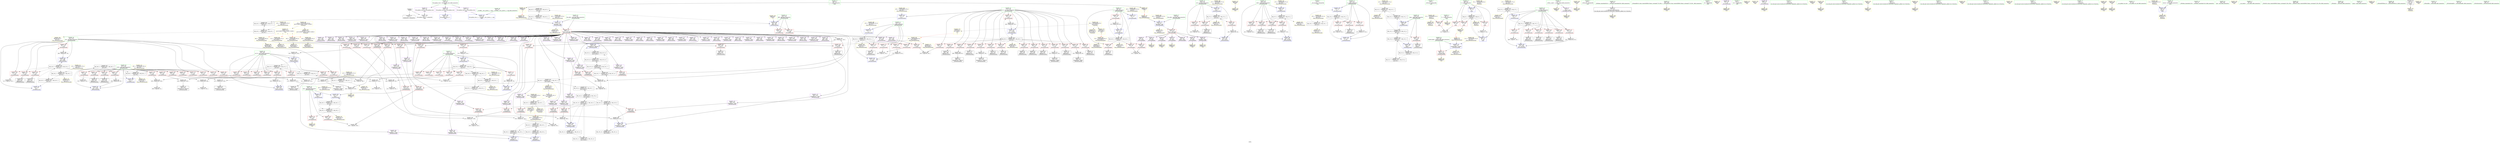 digraph "SVFG" {
	label="SVFG";

	Node0x562873ba37f0 [shape=record,color=grey,label="{NodeID: 0\nNullPtr}"];
	Node0x562873ba37f0 -> Node0x562873bba6e0[style=solid];
	Node0x562873ba37f0 -> Node0x562873be0190[style=solid];
	Node0x562873c04d30 [shape=record,color=black,label="{NodeID: 443\nMR_43V_5 = PHI(MR_43V_6, MR_43V_4, )\npts\{142 \}\n}"];
	Node0x562873c04d30 -> Node0x562873c00730[style=dashed];
	Node0x562873be51f0 [shape=record,color=grey,label="{NodeID: 360\n376 = Binary(374, 375, )\n}"];
	Node0x562873be51f0 -> Node0x562873be4ef0[style=solid];
	Node0x562873be0910 [shape=record,color=blue,label="{NodeID: 277\n121\<--53\ni\<--\n_ZN3Sol5solveEi\n}"];
	Node0x562873be0910 -> Node0x562873bfdf30[style=dashed];
	Node0x562873bd46f0 [shape=record,color=red,label="{NodeID: 194\n411\<--127\n\<--i21\n_ZN3Sol5solveEi\n}"];
	Node0x562873bd46f0 -> Node0x562873bd3720[style=solid];
	Node0x562873bd21e0 [shape=record,color=purple,label="{NodeID: 111\n237\<--149\narrayidx39\<--this1\n_ZN3Sol5solveEi\n}"];
	Node0x562873bb90f0 [shape=record,color=green,label="{NodeID: 28\n84\<--85\ni\<--i_field_insensitive\n_ZN3Sol4readEv\n}"];
	Node0x562873bb90f0 -> Node0x562873bd8f20[style=solid];
	Node0x562873bb90f0 -> Node0x562873bd8ff0[style=solid];
	Node0x562873bb90f0 -> Node0x562873bd90c0[style=solid];
	Node0x562873bb90f0 -> Node0x562873be05d0[style=solid];
	Node0x562873bb90f0 -> Node0x562873be06a0[style=solid];
	Node0x562873bfd090 [shape=record,color=yellow,style=double,label="{NodeID: 471\n33V_1 = ENCHI(MR_33V_0)\npts\{132 \}\nFun[_ZN3Sol5solveEi]}"];
	Node0x562873bfd090 -> Node0x562873bfa430[style=dashed];
	Node0x562873bdaa30 [shape=record,color=grey,label="{NodeID: 388\n203 = cmp(200, 202, )\n}"];
	Node0x562873be1fd0 [shape=record,color=blue,label="{NodeID: 305\n143\<--473\nmin\<--\n_ZN3Sol5solveEi\n}"];
	Node0x562873be1fd0 -> Node0x562873c04830[style=dashed];
	Node0x562873bd5db0 [shape=record,color=red,label="{NodeID: 222\n391\<--137\n\<--j106\n_ZN3Sol5solveEi\n}"];
	Node0x562873bd5db0 -> Node0x562873bd34b0[style=solid];
	Node0x562873bd7860 [shape=record,color=purple,label="{NodeID: 139\n359\<--149\nM114\<--this1\n_ZN3Sol5solveEi\n}"];
	Node0x562873bd7860 -> Node0x562873bdf870[style=solid];
	Node0x562873bd26f0 [shape=record,color=black,label="{NodeID: 56\n190\<--189\nidxprom16\<--\n_ZN3Sol5solveEi\n}"];
	Node0x562873c0d920 [shape=record,color=yellow,style=double,label="{NodeID: 499\nRETMU(29V_3)\npts\{128 \}\nFun[_ZN3Sol5solveEi]}"];
	Node0x562873bfc230 [shape=record,color=black,label="{NodeID: 416\nMR_10V_7 = PHI(MR_10V_17, MR_10V_5, )\npts\{510005 \}\n}"];
	Node0x562873bfc230 -> Node0x562873bdfd50[style=dashed];
	Node0x562873bfc230 -> Node0x562873bdfef0[style=dashed];
	Node0x562873bfc230 -> Node0x562873bffd30[style=dashed];
	Node0x562873bfc230 -> Node0x562873c0e670[style=dashed];
	Node0x562873be3690 [shape=record,color=yellow,style=double,label="{NodeID: 333\nAPARM(490)\nCS[]}"];
	Node0x562873bdf2c0 [shape=record,color=red,label="{NodeID: 250\n266\<--265\n\<--I56\n_ZN3Sol5solveEi\n}"];
	Node0x562873bdf2c0 -> Node0x562873be54f0[style=solid];
	Node0x562873bd8f20 [shape=record,color=red,label="{NodeID: 167\n98\<--84\n\<--i\n_ZN3Sol4readEv\n}"];
	Node0x562873bd8f20 -> Node0x562873bdbc30[style=solid];
	Node0x562873bd3b30 [shape=record,color=black,label="{NodeID: 84\n459\<--458\nidxprom174\<--\n_ZN3Sol5solveEi\n}"];
	Node0x562873ba1d40 [shape=record,color=green,label="{NodeID: 1\n7\<--1\n__dso_handle\<--dummyObj\nGlob }"];
	Node0x562873c05230 [shape=record,color=black,label="{NodeID: 444\nMR_10V_19 = PHI(MR_10V_21, MR_10V_18, )\npts\{510005 \}\n}"];
	Node0x562873c05230 -> Node0x562873c00c30[style=dashed];
	Node0x562873be5370 [shape=record,color=grey,label="{NodeID: 361\n179 = Binary(178, 58, )\n}"];
	Node0x562873be5370 -> Node0x562873be0c50[style=solid];
	Node0x562873be09e0 [shape=record,color=blue,label="{NodeID: 278\n123\<--53\nj\<--\n_ZN3Sol5solveEi\n}"];
	Node0x562873be09e0 -> Node0x562873c01130[style=dashed];
	Node0x562873bd47c0 [shape=record,color=red,label="{NodeID: 195\n421\<--127\n\<--i21\n_ZN3Sol5solveEi\n}"];
	Node0x562873bd47c0 -> Node0x562873be66f0[style=solid];
	Node0x562873bd22b0 [shape=record,color=purple,label="{NodeID: 112\n240\<--149\narrayidx41\<--this1\n_ZN3Sol5solveEi\n}"];
	Node0x562873bd22b0 -> Node0x562873bdef80[style=solid];
	Node0x562873bb91c0 [shape=record,color=green,label="{NodeID: 29\n117\<--118\nthis.addr\<--this.addr_field_insensitive\n_ZN3Sol5solveEi\n}"];
	Node0x562873bb91c0 -> Node0x562873bd9260[style=solid];
	Node0x562873bb91c0 -> Node0x562873be0770[style=solid];
	Node0x562873bfd170 [shape=record,color=yellow,style=double,label="{NodeID: 472\n35V_1 = ENCHI(MR_35V_0)\npts\{134 \}\nFun[_ZN3Sol5solveEi]}"];
	Node0x562873bfd170 -> Node0x562873bfa930[style=dashed];
	Node0x562873bdabb0 [shape=record,color=grey,label="{NodeID: 389\n185 = cmp(184, 161, )\n}"];
	Node0x562873be20a0 [shape=record,color=blue,label="{NodeID: 306\n145\<--478\ni166\<--inc186\n_ZN3Sol5solveEi\n}"];
	Node0x562873be20a0 -> Node0x562873bfd440[style=dashed];
	Node0x562873bd5e80 [shape=record,color=red,label="{NodeID: 223\n402\<--137\n\<--j106\n_ZN3Sol5solveEi\n}"];
	Node0x562873bd5e80 -> Node0x562873be57f0[style=solid];
	Node0x562873bd7930 [shape=record,color=purple,label="{NodeID: 140\n377\<--149\nvalue\<--this1\n_ZN3Sol5solveEi\n}"];
	Node0x562873bd2780 [shape=record,color=black,label="{NodeID: 57\n236\<--235\nidxprom38\<--\n_ZN3Sol5solveEi\n}"];
	Node0x562873c0da00 [shape=record,color=yellow,style=double,label="{NodeID: 500\nRETMU(31V_2)\npts\{130 \}\nFun[_ZN3Sol5solveEi]}"];
	Node0x562873bfc730 [shape=record,color=black,label="{NodeID: 417\nMR_45V_3 = PHI(MR_45V_5, MR_45V_2, )\npts\{144 \}\n}"];
	Node0x562873bfc730 -> Node0x562873bde760[style=dashed];
	Node0x562873bfc730 -> Node0x562873bde830[style=dashed];
	Node0x562873bfc730 -> Node0x562873be1fd0[style=dashed];
	Node0x562873bfc730 -> Node0x562873c04830[style=dashed];
	Node0x562873bfc730 -> Node0x562873c0e020[style=dashed];
	Node0x562873be3760 [shape=record,color=yellow,style=double,label="{NodeID: 334\nAPARM(491)\nCS[]}"];
	Node0x562873bdf390 [shape=record,color=red,label="{NodeID: 251\n307\<--306\n\<--arrayidx79\n_ZN3Sol5solveEi\n}"];
	Node0x562873bdf390 -> Node0x562873bda5b0[style=solid];
	Node0x562873bd8ff0 [shape=record,color=red,label="{NodeID: 168\n104\<--84\n\<--i\n_ZN3Sol4readEv\n}"];
	Node0x562873bd8ff0 -> Node0x562873bba980[style=solid];
	Node0x562873bd3c00 [shape=record,color=black,label="{NodeID: 85\n468\<--467\nidxprom180\<--\n_ZN3Sol5solveEi\n}"];
	Node0x562873bb76c0 [shape=record,color=green,label="{NodeID: 2\n8\<--1\n_ZSt3cin\<--dummyObj\nGlob }"];
	Node0x562873c05730 [shape=record,color=black,label="{NodeID: 445\nMR_6V_3 = PHI(MR_6V_4, MR_6V_2, )\npts\{49 \}\n}"];
	Node0x562873c05730 -> Node0x562873bd8be0[style=dashed];
	Node0x562873c05730 -> Node0x562873bd8cb0[style=dashed];
	Node0x562873c05730 -> Node0x562873bd8d80[style=dashed];
	Node0x562873c05730 -> Node0x562873be0430[style=dashed];
	Node0x562873c05730 -> Node0x562873c0d110[style=dashed];
	Node0x562873be54f0 [shape=record,color=grey,label="{NodeID: 362\n267 = Binary(264, 266, )\n}"];
	Node0x562873be54f0 -> Node0x562873be12d0[style=solid];
	Node0x562873be0ab0 [shape=record,color=blue,label="{NodeID: 279\n169\<--171\narrayidx6\<--\n_ZN3Sol5solveEi\n}"];
	Node0x562873be0ab0 -> Node0x562873c01630[style=dashed];
	Node0x562873bd4890 [shape=record,color=red,label="{NodeID: 196\n443\<--127\n\<--i21\n_ZN3Sol5solveEi\n}"];
	Node0x562873bd4890 -> Node0x562873be5f70[style=solid];
	Node0x562873bd2380 [shape=record,color=purple,label="{NodeID: 113\n242\<--149\nI\<--this1\n_ZN3Sol5solveEi\n}"];
	Node0x562873bd2380 -> Node0x562873bdf050[style=solid];
	Node0x562873bb9290 [shape=record,color=green,label="{NodeID: 30\n119\<--120\ncaseNo.addr\<--caseNo.addr_field_insensitive\n_ZN3Sol5solveEi\n}"];
	Node0x562873bb9290 -> Node0x562873bd9330[style=solid];
	Node0x562873bb9290 -> Node0x562873be0840[style=solid];
	Node0x562873bfd250 [shape=record,color=yellow,style=double,label="{NodeID: 473\n37V_1 = ENCHI(MR_37V_0)\npts\{136 \}\nFun[_ZN3Sol5solveEi]}"];
	Node0x562873bfd250 -> Node0x562873bfae30[style=dashed];
	Node0x562873bdad30 [shape=record,color=grey,label="{NodeID: 390\n463 = cmp(461, 462, )\n}"];
	Node0x562873be2170 [shape=record,color=yellow,style=double,label="{NodeID: 307\nAPARM(4)\nCS[]}"];
	Node0x562873bd5f50 [shape=record,color=red,label="{NodeID: 224\n414\<--137\n\<--j106\n_ZN3Sol5solveEi\n}"];
	Node0x562873bd5f50 -> Node0x562873bd37f0[style=solid];
	Node0x562873bd7a00 [shape=record,color=purple,label="{NodeID: 141\n380\<--149\narrayidx126\<--this1\n_ZN3Sol5solveEi\n}"];
	Node0x562873bd7a00 -> Node0x562873bdf940[style=solid];
	Node0x562873bd2810 [shape=record,color=black,label="{NodeID: 58\n239\<--238\nidxprom40\<--\n_ZN3Sol5solveEi\n}"];
	Node0x562873c0dae0 [shape=record,color=yellow,style=double,label="{NodeID: 501\nRETMU(33V_2)\npts\{132 \}\nFun[_ZN3Sol5solveEi]}"];
	Node0x562873bfd440 [shape=record,color=black,label="{NodeID: 418\nMR_47V_3 = PHI(MR_47V_4, MR_47V_2, )\npts\{146 \}\n}"];
	Node0x562873bfd440 -> Node0x562873bde900[style=dashed];
	Node0x562873bfd440 -> Node0x562873bde9d0[style=dashed];
	Node0x562873bfd440 -> Node0x562873bdeaa0[style=dashed];
	Node0x562873bfd440 -> Node0x562873bdeb70[style=dashed];
	Node0x562873bfd440 -> Node0x562873be20a0[style=dashed];
	Node0x562873bfd440 -> Node0x562873c0e100[style=dashed];
	Node0x562873be3830 [shape=record,color=yellow,style=double,label="{NodeID: 335\nAPARM(492)\nCS[]}"];
	Node0x562873bdf460 [shape=record,color=red,label="{NodeID: 252\n309\<--308\n\<--D\n_ZN3Sol5solveEi\n}"];
	Node0x562873bdf460 -> Node0x562873bda5b0[style=solid];
	Node0x562873bd90c0 [shape=record,color=red,label="{NodeID: 169\n109\<--84\n\<--i\n_ZN3Sol4readEv\n}"];
	Node0x562873bd90c0 -> Node0x562873be6b70[style=solid];
	Node0x562873bd3cd0 [shape=record,color=black,label="{NodeID: 86\n471\<--470\nidxprom182\<--\n_ZN3Sol5solveEi\n}"];
	Node0x562873ba36d0 [shape=record,color=green,label="{NodeID: 3\n9\<--1\n_ZSt4cout\<--dummyObj\nGlob }"];
	Node0x562873c05c30 [shape=record,color=black,label="{NodeID: 446\nMR_10V_2 = PHI(MR_10V_3, MR_10V_1, )\npts\{510005 \}\n}"];
	Node0x562873c05c30 -> Node0x562873c0d2d0[style=dashed];
	Node0x562873c05c30 -> Node0x562873c0ece0[style=dashed];
	Node0x562873be5670 [shape=record,color=grey,label="{NodeID: 363\n439 = Binary(438, 58, )\n}"];
	Node0x562873be5670 -> Node0x562873be1c90[style=solid];
	Node0x562873be0b80 [shape=record,color=blue,label="{NodeID: 280\n123\<--174\nj\<--inc\n_ZN3Sol5solveEi\n}"];
	Node0x562873be0b80 -> Node0x562873c01130[style=dashed];
	Node0x562873bd4960 [shape=record,color=red,label="{NodeID: 197\n292\<--129\n\<--okay\n_ZN3Sol5solveEi\n}"];
	Node0x562873bd4960 -> Node0x562873bd2c00[style=solid];
	Node0x562873bd2450 [shape=record,color=purple,label="{NodeID: 114\n245\<--149\ndp43\<--this1\n_ZN3Sol5solveEi\n}"];
	Node0x562873bb9360 [shape=record,color=green,label="{NodeID: 31\n121\<--122\ni\<--i_field_insensitive\n_ZN3Sol5solveEi\n}"];
	Node0x562873bb9360 -> Node0x562873bd9400[style=solid];
	Node0x562873bb9360 -> Node0x562873bd94d0[style=solid];
	Node0x562873bb9360 -> Node0x562873bd95a0[style=solid];
	Node0x562873bb9360 -> Node0x562873be0910[style=solid];
	Node0x562873bb9360 -> Node0x562873be0c50[style=solid];
	Node0x562873bfd330 [shape=record,color=yellow,style=double,label="{NodeID: 474\n39V_1 = ENCHI(MR_39V_0)\npts\{138 \}\nFun[_ZN3Sol5solveEi]}"];
	Node0x562873bfd330 -> Node0x562873bfb330[style=dashed];
	Node0x562873bdaeb0 [shape=record,color=grey,label="{NodeID: 391\n221 = cmp(218, 220, )\n}"];
	Node0x562873be2240 [shape=record,color=yellow,style=double,label="{NodeID: 308\nAPARM(27)\nCS[]}"];
	Node0x562873bd6020 [shape=record,color=red,label="{NodeID: 225\n425\<--137\n\<--j106\n_ZN3Sol5solveEi\n}"];
	Node0x562873bd6020 -> Node0x562873be6870[style=solid];
	Node0x562873bd7ad0 [shape=record,color=purple,label="{NodeID: 142\n387\<--149\ndp128\<--this1\n_ZN3Sol5solveEi\n}"];
	Node0x562873bd28a0 [shape=record,color=black,label="{NodeID: 59\n247\<--246\nidxprom44\<--\n_ZN3Sol5solveEi\n}"];
	Node0x562873c0dbc0 [shape=record,color=yellow,style=double,label="{NodeID: 502\nRETMU(35V_2)\npts\{134 \}\nFun[_ZN3Sol5solveEi]}"];
	Node0x562873bfd530 [shape=record,color=black,label="{NodeID: 419\nMR_31V_7 = PHI(MR_31V_9, MR_31V_6, )\npts\{130 \}\n}"];
	Node0x562873bfd530 -> Node0x562873c03930[style=dashed];
	Node0x562873be3900 [shape=record,color=yellow,style=double,label="{NodeID: 336\nAPARM(494)\nCS[]}"];
	Node0x562873bdf530 [shape=record,color=red,label="{NodeID: 253\n319\<--318\n\<--arrayidx86\n_ZN3Sol5solveEi\n}"];
	Node0x562873bdf530 -> Node0x562873beb700[style=solid];
	Node0x562873bd9190 [shape=record,color=red,label="{NodeID: 170\n100\<--99\n\<--N5\n_ZN3Sol4readEv\n}"];
	Node0x562873bd9190 -> Node0x562873bdbc30[style=solid];
	Node0x562873bd3da0 [shape=record,color=purple,label="{NodeID: 87\n25\<--4\n\<--_ZStL8__ioinit\n__cxx_global_var_init\n}"];
	Node0x562873bd3da0 -> Node0x562873be2310[style=solid];
	Node0x562873ba3760 [shape=record,color=green,label="{NodeID: 4\n10\<--1\n.str\<--dummyObj\nGlob }"];
	Node0x562873c06130 [shape=record,color=black,label="{NodeID: 447\nMR_10V_16 = PHI(MR_10V_15, MR_10V_14, )\npts\{510005 \}\n}"];
	Node0x562873c06130 -> Node0x562873c03430[style=dashed];
	Node0x562873be57f0 [shape=record,color=grey,label="{NodeID: 364\n404 = Binary(402, 403, )\n}"];
	Node0x562873be57f0 -> Node0x562873bd3650[style=solid];
	Node0x562873be0c50 [shape=record,color=blue,label="{NodeID: 281\n121\<--179\ni\<--inc8\n_ZN3Sol5solveEi\n}"];
	Node0x562873be0c50 -> Node0x562873bfdf30[style=dashed];
	Node0x562873bd4a30 [shape=record,color=red,label="{NodeID: 198\n210\<--131\n\<--j26\n_ZN3Sol5solveEi\n}"];
	Node0x562873bd4a30 -> Node0x562873beb880[style=solid];
	Node0x562873bd2520 [shape=record,color=purple,label="{NodeID: 115\n248\<--149\narrayidx45\<--this1\n_ZN3Sol5solveEi\n}"];
	Node0x562873bb9840 [shape=record,color=green,label="{NodeID: 32\n123\<--124\nj\<--j_field_insensitive\n_ZN3Sol5solveEi\n}"];
	Node0x562873bb9840 -> Node0x562873bd9670[style=solid];
	Node0x562873bb9840 -> Node0x562873bd9740[style=solid];
	Node0x562873bb9840 -> Node0x562873bd9810[style=solid];
	Node0x562873bb9840 -> Node0x562873be09e0[style=solid];
	Node0x562873bb9840 -> Node0x562873be0b80[style=solid];
	Node0x562873c0b9b0 [shape=record,color=yellow,style=double,label="{NodeID: 475\n41V_1 = ENCHI(MR_41V_0)\npts\{140 \}\nFun[_ZN3Sol5solveEi]}"];
	Node0x562873c0b9b0 -> Node0x562873bfb830[style=dashed];
	Node0x562873bdb030 [shape=record,color=grey,label="{NodeID: 392\n451 = cmp(450, 161, )\n}"];
	Node0x562873be2310 [shape=record,color=yellow,style=double,label="{NodeID: 309\nAPARM(25)\nCS[]}"];
	Node0x562873bd60f0 [shape=record,color=red,label="{NodeID: 226\n438\<--137\n\<--j106\n_ZN3Sol5solveEi\n}"];
	Node0x562873bd60f0 -> Node0x562873be5670[style=solid];
	Node0x562873bd7ba0 [shape=record,color=purple,label="{NodeID: 143\n390\<--149\narrayidx130\<--this1\n_ZN3Sol5solveEi\n}"];
	Node0x562873bd2930 [shape=record,color=black,label="{NodeID: 60\n252\<--251\nidxprom47\<--add46\n_ZN3Sol5solveEi\n}"];
	Node0x562873c0dca0 [shape=record,color=yellow,style=double,label="{NodeID: 503\nRETMU(37V_2)\npts\{136 \}\nFun[_ZN3Sol5solveEi]}"];
	Node0x562873bfda30 [shape=record,color=black,label="{NodeID: 420\nMR_10V_11 = PHI(MR_10V_13, MR_10V_10, )\npts\{510005 \}\n}"];
	Node0x562873bfda30 -> Node0x562873c04330[style=dashed];
	Node0x562873be39d0 [shape=record,color=yellow,style=double,label="{NodeID: 337\nARet(26)\nCS[]}"];
	Node0x562873bdf600 [shape=record,color=red,label="{NodeID: 254\n329\<--328\n\<--arrayidx93\n_ZN3Sol5solveEi\n}"];
	Node0x562873bdf600 -> Node0x562873be72f0[style=solid];
	Node0x562873bd9260 [shape=record,color=red,label="{NodeID: 171\n149\<--117\nthis1\<--this.addr\n_ZN3Sol5solveEi\n}"];
	Node0x562873bd9260 -> Node0x562873bd18f0[style=solid];
	Node0x562873bd9260 -> Node0x562873bd19c0[style=solid];
	Node0x562873bd9260 -> Node0x562873bd1a90[style=solid];
	Node0x562873bd9260 -> Node0x562873bd1b60[style=solid];
	Node0x562873bd9260 -> Node0x562873bd1c30[style=solid];
	Node0x562873bd9260 -> Node0x562873bd1d00[style=solid];
	Node0x562873bd9260 -> Node0x562873bd1dd0[style=solid];
	Node0x562873bd9260 -> Node0x562873bd1ea0[style=solid];
	Node0x562873bd9260 -> Node0x562873bd1f70[style=solid];
	Node0x562873bd9260 -> Node0x562873bd2040[style=solid];
	Node0x562873bd9260 -> Node0x562873bd2110[style=solid];
	Node0x562873bd9260 -> Node0x562873bd21e0[style=solid];
	Node0x562873bd9260 -> Node0x562873bd22b0[style=solid];
	Node0x562873bd9260 -> Node0x562873bd2380[style=solid];
	Node0x562873bd9260 -> Node0x562873bd2450[style=solid];
	Node0x562873bd9260 -> Node0x562873bd2520[style=solid];
	Node0x562873bd9260 -> Node0x562873bd65b0[style=solid];
	Node0x562873bd9260 -> Node0x562873bd6680[style=solid];
	Node0x562873bd9260 -> Node0x562873bd6750[style=solid];
	Node0x562873bd9260 -> Node0x562873bd6820[style=solid];
	Node0x562873bd9260 -> Node0x562873bd68f0[style=solid];
	Node0x562873bd9260 -> Node0x562873bd69c0[style=solid];
	Node0x562873bd9260 -> Node0x562873bd6a90[style=solid];
	Node0x562873bd9260 -> Node0x562873bd6b60[style=solid];
	Node0x562873bd9260 -> Node0x562873bd6c30[style=solid];
	Node0x562873bd9260 -> Node0x562873bd6d00[style=solid];
	Node0x562873bd9260 -> Node0x562873bd6dd0[style=solid];
	Node0x562873bd9260 -> Node0x562873bd6ea0[style=solid];
	Node0x562873bd9260 -> Node0x562873bd6f70[style=solid];
	Node0x562873bd9260 -> Node0x562873bd7040[style=solid];
	Node0x562873bd9260 -> Node0x562873bd7110[style=solid];
	Node0x562873bd9260 -> Node0x562873bd71e0[style=solid];
	Node0x562873bd9260 -> Node0x562873bd72b0[style=solid];
	Node0x562873bd9260 -> Node0x562873bd7380[style=solid];
	Node0x562873bd9260 -> Node0x562873bd7450[style=solid];
	Node0x562873bd9260 -> Node0x562873bd7520[style=solid];
	Node0x562873bd9260 -> Node0x562873bd75f0[style=solid];
	Node0x562873bd9260 -> Node0x562873bd76c0[style=solid];
	Node0x562873bd9260 -> Node0x562873bd7790[style=solid];
	Node0x562873bd9260 -> Node0x562873bd7860[style=solid];
	Node0x562873bd9260 -> Node0x562873bd7930[style=solid];
	Node0x562873bd9260 -> Node0x562873bd7a00[style=solid];
	Node0x562873bd9260 -> Node0x562873bd7ad0[style=solid];
	Node0x562873bd9260 -> Node0x562873bd7ba0[style=solid];
	Node0x562873bd9260 -> Node0x562873bd7c70[style=solid];
	Node0x562873bd9260 -> Node0x562873bd7d40[style=solid];
	Node0x562873bd9260 -> Node0x562873bd7e10[style=solid];
	Node0x562873bd9260 -> Node0x562873bd7ee0[style=solid];
	Node0x562873bd9260 -> Node0x562873bd7fb0[style=solid];
	Node0x562873bd9260 -> Node0x562873bd8080[style=solid];
	Node0x562873bd9260 -> Node0x562873bd8150[style=solid];
	Node0x562873bd9260 -> Node0x562873bd8220[style=solid];
	Node0x562873bd9260 -> Node0x562873bd82f0[style=solid];
	Node0x562873bd9260 -> Node0x562873bd83c0[style=solid];
	Node0x562873bd9260 -> Node0x562873bd8490[style=solid];
	Node0x562873bd9260 -> Node0x562873bd8560[style=solid];
	Node0x562873bd9260 -> Node0x562873bd8630[style=solid];
	Node0x562873bd9260 -> Node0x562873bd8700[style=solid];
	Node0x562873bd9260 -> Node0x562873bd87d0[style=solid];
	Node0x562873bd9260 -> Node0x562873bd88a0[style=solid];
	Node0x562873bd9260 -> Node0x562873bd8970[style=solid];
	Node0x562873bd9260 -> Node0x562873bd8a40[style=solid];
	Node0x562873bd3e70 [shape=record,color=purple,label="{NodeID: 88\n481\<--10\n\<--.str\n_ZN3Sol5solveEi\n}"];
	Node0x562873bd3e70 -> Node0x562873be3280[style=solid];
	Node0x562873ba3880 [shape=record,color=green,label="{NodeID: 5\n12\<--1\n.str.1\<--dummyObj\nGlob }"];
	Node0x562873c06630 [shape=record,color=black,label="{NodeID: 448\nMR_16V_3 = PHI(MR_16V_4, MR_16V_2, )\npts\{85 \}\n}"];
	Node0x562873c06630 -> Node0x562873bd8f20[style=dashed];
	Node0x562873c06630 -> Node0x562873bd8ff0[style=dashed];
	Node0x562873c06630 -> Node0x562873bd90c0[style=dashed];
	Node0x562873c06630 -> Node0x562873be06a0[style=dashed];
	Node0x562873c06630 -> Node0x562873c0e860[style=dashed];
	Node0x562873be5970 [shape=record,color=grey,label="{NodeID: 365\n399 = Binary(398, 58, )\n}"];
	Node0x562873be5970 -> Node0x562873bd3580[style=solid];
	Node0x562873be0d20 [shape=record,color=blue,label="{NodeID: 282\n125\<--53\ni10\<--\n_ZN3Sol5solveEi\n}"];
	Node0x562873be0d20 -> Node0x562873c07030[style=dashed];
	Node0x562873bd4b00 [shape=record,color=red,label="{NodeID: 199\n223\<--131\n\<--j26\n_ZN3Sol5solveEi\n}"];
	Node0x562873bd4b00 -> Node0x562873be5af0[style=solid];
	Node0x562873bd65b0 [shape=record,color=purple,label="{NodeID: 116\n253\<--149\narrayidx48\<--this1\n_ZN3Sol5solveEi\n}"];
	Node0x562873bd65b0 -> Node0x562873bdf120[style=solid];
	Node0x562873bb9910 [shape=record,color=green,label="{NodeID: 33\n125\<--126\ni10\<--i10_field_insensitive\n_ZN3Sol5solveEi\n}"];
	Node0x562873bb9910 -> Node0x562873bd98e0[style=solid];
	Node0x562873bb9910 -> Node0x562873bd99b0[style=solid];
	Node0x562873bb9910 -> Node0x562873bd9a80[style=solid];
	Node0x562873bb9910 -> Node0x562873be0d20[style=solid];
	Node0x562873bb9910 -> Node0x562873be0ec0[style=solid];
	Node0x562873c0ba60 [shape=record,color=yellow,style=double,label="{NodeID: 476\n43V_1 = ENCHI(MR_43V_0)\npts\{142 \}\nFun[_ZN3Sol5solveEi]}"];
	Node0x562873c0ba60 -> Node0x562873bfbd30[style=dashed];
	Node0x562873bdb1b0 [shape=record,color=grey,label="{NodeID: 393\n226 = cmp(225, 53, )\n}"];
	Node0x562873be23e0 [shape=record,color=yellow,style=double,label="{NodeID: 310\nAPARM(7)\nCS[]}"];
	Node0x562873bd61c0 [shape=record,color=red,label="{NodeID: 227\n358\<--139\n\<--m110\n_ZN3Sol5solveEi\n}"];
	Node0x562873bd61c0 -> Node0x562873bdc230[style=solid];
	Node0x562873bd7c70 [shape=record,color=purple,label="{NodeID: 144\n393\<--149\narrayidx132\<--this1\n_ZN3Sol5solveEi\n}"];
	Node0x562873bd7c70 -> Node0x562873bdfa10[style=solid];
	Node0x562873bd29c0 [shape=record,color=black,label="{NodeID: 61\n259\<--258\nidxprom52\<--\n_ZN3Sol5solveEi\n}"];
	Node0x562873c0dd80 [shape=record,color=yellow,style=double,label="{NodeID: 504\nRETMU(39V_2)\npts\{138 \}\nFun[_ZN3Sol5solveEi]}"];
	Node0x562873bfdf30 [shape=record,color=black,label="{NodeID: 421\nMR_23V_3 = PHI(MR_23V_4, MR_23V_2, )\npts\{122 \}\n}"];
	Node0x562873bfdf30 -> Node0x562873bd9400[style=dashed];
	Node0x562873bfdf30 -> Node0x562873bd94d0[style=dashed];
	Node0x562873bfdf30 -> Node0x562873bd95a0[style=dashed];
	Node0x562873bfdf30 -> Node0x562873be0c50[style=dashed];
	Node0x562873bfdf30 -> Node0x562873c0d680[style=dashed];
	Node0x562873be3a60 [shape=record,color=yellow,style=double,label="{NodeID: 338\nARet(54)\nCS[]}"];
	Node0x562873bdf6d0 [shape=record,color=red,label="{NodeID: 255\n331\<--330\n\<--D94\n_ZN3Sol5solveEi\n}"];
	Node0x562873bdf6d0 -> Node0x562873be72f0[style=solid];
	Node0x562873bd9330 [shape=record,color=red,label="{NodeID: 172\n485\<--119\n\<--caseNo.addr\n_ZN3Sol5solveEi\n}"];
	Node0x562873bd9330 -> Node0x562873be3420[style=solid];
	Node0x562873bd3f40 [shape=record,color=purple,label="{NodeID: 89\n489\<--12\n\<--.str.1\n_ZN3Sol5solveEi\n}"];
	Node0x562873bd3f40 -> Node0x562873be35c0[style=solid];
	Node0x562873ba3910 [shape=record,color=green,label="{NodeID: 6\n15\<--1\n\<--dummyObj\nCan only get source location for instruction, argument, global var or function.}"];
	Node0x562873c06b30 [shape=record,color=black,label="{NodeID: 449\nMR_10V_21 = PHI(MR_10V_20, MR_10V_18, )\npts\{510005 \}\n}"];
	Node0x562873c06b30 -> Node0x562873c05230[style=dashed];
	Node0x562873be5af0 [shape=record,color=grey,label="{NodeID: 366\n225 = Binary(223, 224, )\n}"];
	Node0x562873be5af0 -> Node0x562873bdb1b0[style=solid];
	Node0x562873be0df0 [shape=record,color=blue,label="{NodeID: 283\n191\<--53\narrayidx17\<--\n_ZN3Sol5solveEi\n}"];
	Node0x562873be0df0 -> Node0x562873c07530[style=dashed];
	Node0x562873bd4bd0 [shape=record,color=red,label="{NodeID: 200\n228\<--131\n\<--j26\n_ZN3Sol5solveEi\n}"];
	Node0x562873bd4bd0 -> Node0x562873be5df0[style=solid];
	Node0x562873bd6680 [shape=record,color=purple,label="{NodeID: 117\n257\<--149\ndp51\<--this1\n_ZN3Sol5solveEi\n}"];
	Node0x562873bb99e0 [shape=record,color=green,label="{NodeID: 34\n127\<--128\ni21\<--i21_field_insensitive\n_ZN3Sol5solveEi\n}"];
	Node0x562873bb99e0 -> Node0x562873bd9b50[style=solid];
	Node0x562873bb99e0 -> Node0x562873bd9c20[style=solid];
	Node0x562873bb99e0 -> Node0x562873bd9cf0[style=solid];
	Node0x562873bb99e0 -> Node0x562873bd9dc0[style=solid];
	Node0x562873bb99e0 -> Node0x562873bd9e90[style=solid];
	Node0x562873bb99e0 -> Node0x562873bd9f60[style=solid];
	Node0x562873bb99e0 -> Node0x562873bda030[style=solid];
	Node0x562873bb99e0 -> Node0x562873bda100[style=solid];
	Node0x562873bb99e0 -> Node0x562873bda1d0[style=solid];
	Node0x562873bb99e0 -> Node0x562873bda2a0[style=solid];
	Node0x562873bb99e0 -> Node0x562873bd4550[style=solid];
	Node0x562873bb99e0 -> Node0x562873bd4620[style=solid];
	Node0x562873bb99e0 -> Node0x562873bd46f0[style=solid];
	Node0x562873bb99e0 -> Node0x562873bd47c0[style=solid];
	Node0x562873bb99e0 -> Node0x562873bd4890[style=solid];
	Node0x562873bb99e0 -> Node0x562873be0f90[style=solid];
	Node0x562873bb99e0 -> Node0x562873be1d60[style=solid];
	Node0x562873c0bb40 [shape=record,color=yellow,style=double,label="{NodeID: 477\n45V_1 = ENCHI(MR_45V_0)\npts\{144 \}\nFun[_ZN3Sol5solveEi]}"];
	Node0x562873c0bb40 -> Node0x562873be1e30[style=dashed];
	Node0x562873bdb330 [shape=record,color=grey,label="{NodeID: 394\n231 = cmp(230, 161, )\n}"];
	Node0x562873be24b0 [shape=record,color=yellow,style=double,label="{NodeID: 311\nAPARM(8)\nCS[]}"];
	Node0x562873bd6290 [shape=record,color=red,label="{NodeID: 228\n364\<--139\n\<--m110\n_ZN3Sol5solveEi\n}"];
	Node0x562873bd6290 -> Node0x562873be7470[style=solid];
	Node0x562873bd7d40 [shape=record,color=purple,label="{NodeID: 145\n397\<--149\ndp134\<--this1\n_ZN3Sol5solveEi\n}"];
	Node0x562873bd2a50 [shape=record,color=black,label="{NodeID: 62\n262\<--261\nidxprom54\<--\n_ZN3Sol5solveEi\n}"];
	Node0x562873c0de60 [shape=record,color=yellow,style=double,label="{NodeID: 505\nRETMU(41V_2)\npts\{140 \}\nFun[_ZN3Sol5solveEi]}"];
	Node0x562873bfe430 [shape=record,color=black,label="{NodeID: 422\nMR_25V_2 = PHI(MR_25V_4, MR_25V_1, )\npts\{124 \}\n}"];
	Node0x562873bfe430 -> Node0x562873be09e0[style=dashed];
	Node0x562873bfe430 -> Node0x562873c0d760[style=dashed];
	Node0x562873be3af0 [shape=record,color=yellow,style=double,label="{NodeID: 339\nARet(89)\nCS[]}"];
	Node0x562873be3af0 -> Node0x562873be2a60[style=solid];
	Node0x562873bdf7a0 [shape=record,color=red,label="{NodeID: 256\n354\<--353\n\<--M111\n_ZN3Sol5solveEi\n}"];
	Node0x562873bdf7a0 -> Node0x562873bda430[style=solid];
	Node0x562873bd9400 [shape=record,color=red,label="{NodeID: 173\n152\<--121\n\<--i\n_ZN3Sol5solveEi\n}"];
	Node0x562873bd9400 -> Node0x562873bdbdb0[style=solid];
	Node0x562873bd4010 [shape=record,color=purple,label="{NodeID: 90\n516\<--14\nllvm.global_ctors_0\<--llvm.global_ctors\nGlob }"];
	Node0x562873bd4010 -> Node0x562873bdffc0[style=solid];
	Node0x562873bb7440 [shape=record,color=green,label="{NodeID: 7\n53\<--1\n\<--dummyObj\nCan only get source location for instruction, argument, global var or function.}"];
	Node0x562873c07030 [shape=record,color=black,label="{NodeID: 450\nMR_27V_3 = PHI(MR_27V_4, MR_27V_2, )\npts\{126 \}\n}"];
	Node0x562873c07030 -> Node0x562873bd98e0[style=dashed];
	Node0x562873c07030 -> Node0x562873bd99b0[style=dashed];
	Node0x562873c07030 -> Node0x562873bd9a80[style=dashed];
	Node0x562873c07030 -> Node0x562873be0ec0[style=dashed];
	Node0x562873c07030 -> Node0x562873c0d840[style=dashed];
	Node0x562873be5c70 [shape=record,color=grey,label="{NodeID: 367\n419 = Binary(417, 418, )\n}"];
	Node0x562873be5c70 -> Node0x562873be1af0[style=solid];
	Node0x562873be0ec0 [shape=record,color=blue,label="{NodeID: 284\n125\<--195\ni10\<--inc19\n_ZN3Sol5solveEi\n}"];
	Node0x562873be0ec0 -> Node0x562873c07030[style=dashed];
	Node0x562873bd4ca0 [shape=record,color=red,label="{NodeID: 201\n238\<--131\n\<--j26\n_ZN3Sol5solveEi\n}"];
	Node0x562873bd4ca0 -> Node0x562873bd2810[style=solid];
	Node0x562873bd6750 [shape=record,color=purple,label="{NodeID: 118\n260\<--149\narrayidx53\<--this1\n_ZN3Sol5solveEi\n}"];
	Node0x562873bb9ab0 [shape=record,color=green,label="{NodeID: 35\n129\<--130\nokay\<--okay_field_insensitive\n_ZN3Sol5solveEi\n}"];
	Node0x562873bb9ab0 -> Node0x562873bd4960[style=solid];
	Node0x562873bb9ab0 -> Node0x562873be1060[style=solid];
	Node0x562873bb9ab0 -> Node0x562873be13a0[style=solid];
	Node0x562873c0bc20 [shape=record,color=yellow,style=double,label="{NodeID: 478\n47V_1 = ENCHI(MR_47V_0)\npts\{146 \}\nFun[_ZN3Sol5solveEi]}"];
	Node0x562873c0bc20 -> Node0x562873be1f00[style=dashed];
	Node0x562873bdb4b0 [shape=record,color=grey,label="{NodeID: 395\n408 = cmp(396, 407, )\n}"];
	Node0x562873be2580 [shape=record,color=yellow,style=double,label="{NodeID: 312\nAPARM(46)\nCS[]}"];
	Node0x562873bd6360 [shape=record,color=red,label="{NodeID: 229\n369\<--139\n\<--m110\n_ZN3Sol5solveEi\n}"];
	Node0x562873bd6360 -> Node0x562873be7170[style=solid];
	Node0x562873bd7e10 [shape=record,color=purple,label="{NodeID: 146\n401\<--149\narrayidx137\<--this1\n_ZN3Sol5solveEi\n}"];
	Node0x562873bd2ae0 [shape=record,color=black,label="{NodeID: 63\n270\<--269\nidxprom59\<--\n_ZN3Sol5solveEi\n}"];
	Node0x562873c0df40 [shape=record,color=yellow,style=double,label="{NodeID: 506\nRETMU(43V_2)\npts\{142 \}\nFun[_ZN3Sol5solveEi]}"];
	Node0x562873bfe930 [shape=record,color=black,label="{NodeID: 423\nMR_10V_2 = PHI(MR_10V_3, MR_10V_1, )\npts\{510005 \}\n}"];
	Node0x562873bfe930 -> Node0x562873c01630[style=dashed];
	Node0x562873bfe930 -> Node0x562873c07530[style=dashed];
	Node0x562873be3b80 [shape=record,color=yellow,style=double,label="{NodeID: 340\nARet(91)\nCS[]}"];
	Node0x562873be3b80 -> Node0x562873be2c00[style=solid];
	Node0x562873bdf870 [shape=record,color=red,label="{NodeID: 257\n360\<--359\n\<--M114\n_ZN3Sol5solveEi\n}"];
	Node0x562873bdf870 -> Node0x562873bdc230[style=solid];
	Node0x562873bd94d0 [shape=record,color=red,label="{NodeID: 174\n164\<--121\n\<--i\n_ZN3Sol5solveEi\n}"];
	Node0x562873bd94d0 -> Node0x562873bd25d0[style=solid];
	Node0x562873bd40e0 [shape=record,color=purple,label="{NodeID: 91\n517\<--14\nllvm.global_ctors_1\<--llvm.global_ctors\nGlob }"];
	Node0x562873bd40e0 -> Node0x562873be0090[style=solid];
	Node0x562873bb74d0 [shape=record,color=green,label="{NodeID: 8\n58\<--1\n\<--dummyObj\nCan only get source location for instruction, argument, global var or function.}"];
	Node0x562873c07530 [shape=record,color=black,label="{NodeID: 451\nMR_10V_5 = PHI(MR_10V_6, MR_10V_2, )\npts\{510005 \}\n}"];
	Node0x562873c07530 -> Node0x562873be0df0[style=dashed];
	Node0x562873c07530 -> Node0x562873bfc230[style=dashed];
	Node0x562873be5df0 [shape=record,color=grey,label="{NodeID: 368\n230 = Binary(228, 229, )\n}"];
	Node0x562873be5df0 -> Node0x562873bdb330[style=solid];
	Node0x562873be0f90 [shape=record,color=blue,label="{NodeID: 285\n127\<--53\ni21\<--\n_ZN3Sol5solveEi\n}"];
	Node0x562873be0f90 -> Node0x562873bf9a30[style=dashed];
	Node0x562873bd4d70 [shape=record,color=red,label="{NodeID: 202\n249\<--131\n\<--j26\n_ZN3Sol5solveEi\n}"];
	Node0x562873bd4d70 -> Node0x562873be6e70[style=solid];
	Node0x562873bd6820 [shape=record,color=purple,label="{NodeID: 119\n263\<--149\narrayidx55\<--this1\n_ZN3Sol5solveEi\n}"];
	Node0x562873bd6820 -> Node0x562873bdf1f0[style=solid];
	Node0x562873bb9b80 [shape=record,color=green,label="{NodeID: 36\n131\<--132\nj26\<--j26_field_insensitive\n_ZN3Sol5solveEi\n}"];
	Node0x562873bb9b80 -> Node0x562873bd4a30[style=solid];
	Node0x562873bb9b80 -> Node0x562873bd4b00[style=solid];
	Node0x562873bb9b80 -> Node0x562873bd4bd0[style=solid];
	Node0x562873bb9b80 -> Node0x562873bd4ca0[style=solid];
	Node0x562873bb9b80 -> Node0x562873bd4d70[style=solid];
	Node0x562873bb9b80 -> Node0x562873bd4e40[style=solid];
	Node0x562873bb9b80 -> Node0x562873bd4f10[style=solid];
	Node0x562873bb9b80 -> Node0x562873bd4fe0[style=solid];
	Node0x562873bb9b80 -> Node0x562873be1130[style=solid];
	Node0x562873bb9b80 -> Node0x562873be1540[style=solid];
	Node0x562873c0bd00 [shape=record,color=yellow,style=double,label="{NodeID: 479\n49V_1 = ENCHI(MR_49V_0)\npts\{510000 \}\nFun[_ZN3Sol5solveEi]}"];
	Node0x562873c0bd00 -> Node0x562873bdf460[style=dashed];
	Node0x562873c0bd00 -> Node0x562873bdf6d0[style=dashed];
	Node0x562873c0bd00 -> Node0x562873c0e1e0[style=dashed];
	Node0x562873bdb630 [shape=record,color=grey,label="{NodeID: 396\n351 = cmp(350, 161, )\n}"];
	Node0x562873be2650 [shape=record,color=yellow,style=double,label="{NodeID: 313\nAPARM(50)\nCS[]|{<s0>4}}"];
	Node0x562873be2650:s0 -> Node0x562873be4330[style=solid,color=red];
	Node0x562873bd6430 [shape=record,color=red,label="{NodeID: 230\n375\<--139\n\<--m110\n_ZN3Sol5solveEi\n}"];
	Node0x562873bd6430 -> Node0x562873be51f0[style=solid];
	Node0x562873bd7ee0 [shape=record,color=purple,label="{NodeID: 147\n406\<--149\narrayidx140\<--this1\n_ZN3Sol5solveEi\n}"];
	Node0x562873bd7ee0 -> Node0x562873bdfae0[style=solid];
	Node0x562873bd2b70 [shape=record,color=black,label="{NodeID: 64\n275\<--274\nidxprom62\<--add61\n_ZN3Sol5solveEi\n}"];
	Node0x562873c0e020 [shape=record,color=yellow,style=double,label="{NodeID: 507\nRETMU(45V_3)\npts\{144 \}\nFun[_ZN3Sol5solveEi]}"];
	Node0x562873bfee30 [shape=record,color=black,label="{NodeID: 424\nMR_31V_3 = PHI(MR_31V_5, MR_31V_2, )\npts\{130 \}\n}"];
	Node0x562873bfee30 -> Node0x562873be1060[style=dashed];
	Node0x562873be3c10 [shape=record,color=yellow,style=double,label="{NodeID: 341\nARet(93)\nCS[]}"];
	Node0x562873be3c10 -> Node0x562873be2da0[style=solid];
	Node0x562873bdf940 [shape=record,color=red,label="{NodeID: 258\n381\<--380\n\<--arrayidx126\n_ZN3Sol5solveEi\n}"];
	Node0x562873bdf940 -> Node0x562873be4ef0[style=solid];
	Node0x562873bd95a0 [shape=record,color=red,label="{NodeID: 175\n178\<--121\n\<--i\n_ZN3Sol5solveEi\n}"];
	Node0x562873bd95a0 -> Node0x562873be5370[style=solid];
	Node0x562873bd41e0 [shape=record,color=purple,label="{NodeID: 92\n518\<--14\nllvm.global_ctors_2\<--llvm.global_ctors\nGlob }"];
	Node0x562873bd41e0 -> Node0x562873be0190[style=solid];
	Node0x562873bb8450 [shape=record,color=green,label="{NodeID: 9\n161\<--1\n\<--dummyObj\nCan only get source location for instruction, argument, global var or function.}"];
	Node0x562873c07a30 [shape=record,color=black,label="{NodeID: 452\nMR_39V_4 = PHI(MR_39V_5, MR_39V_3, )\npts\{138 \}\n}"];
	Node0x562873c07a30 -> Node0x562873bd5a70[style=dashed];
	Node0x562873c07a30 -> Node0x562873bd5b40[style=dashed];
	Node0x562873c07a30 -> Node0x562873bd5c10[style=dashed];
	Node0x562873c07a30 -> Node0x562873bd5ce0[style=dashed];
	Node0x562873c07a30 -> Node0x562873bd5db0[style=dashed];
	Node0x562873c07a30 -> Node0x562873bd5e80[style=dashed];
	Node0x562873c07a30 -> Node0x562873bd5f50[style=dashed];
	Node0x562873c07a30 -> Node0x562873bd6020[style=dashed];
	Node0x562873c07a30 -> Node0x562873bd60f0[style=dashed];
	Node0x562873c07a30 -> Node0x562873be1c90[style=dashed];
	Node0x562873c07a30 -> Node0x562873bfb330[style=dashed];
	Node0x562873be5f70 [shape=record,color=grey,label="{NodeID: 369\n444 = Binary(443, 58, )\n}"];
	Node0x562873be5f70 -> Node0x562873be1d60[style=solid];
	Node0x562873be1060 [shape=record,color=blue,label="{NodeID: 286\n129\<--207\nokay\<--\n_ZN3Sol5solveEi\n}"];
	Node0x562873be1060 -> Node0x562873c01b30[style=dashed];
	Node0x562873bd4e40 [shape=record,color=red,label="{NodeID: 203\n261\<--131\n\<--j26\n_ZN3Sol5solveEi\n}"];
	Node0x562873bd4e40 -> Node0x562873bd2a50[style=solid];
	Node0x562873bd68f0 [shape=record,color=purple,label="{NodeID: 120\n265\<--149\nI56\<--this1\n_ZN3Sol5solveEi\n}"];
	Node0x562873bd68f0 -> Node0x562873bdf2c0[style=solid];
	Node0x562873bb9c50 [shape=record,color=green,label="{NodeID: 37\n133\<--134\nm\<--m_field_insensitive\n_ZN3Sol5solveEi\n}"];
	Node0x562873bb9c50 -> Node0x562873bd50b0[style=solid];
	Node0x562873bb9c50 -> Node0x562873bd5180[style=solid];
	Node0x562873bb9c50 -> Node0x562873bd5250[style=solid];
	Node0x562873bb9c50 -> Node0x562873bd5320[style=solid];
	Node0x562873bb9c50 -> Node0x562873bd53f0[style=solid];
	Node0x562873bb9c50 -> Node0x562873bd54c0[style=solid];
	Node0x562873bb9c50 -> Node0x562873be1200[style=solid];
	Node0x562873bb9c50 -> Node0x562873be1470[style=solid];
	Node0x562873c0bde0 [shape=record,color=yellow,style=double,label="{NodeID: 480\n51V_1 = ENCHI(MR_51V_0)\npts\{510001 \}\nFun[_ZN3Sol5solveEi]}"];
	Node0x562873c0bde0 -> Node0x562873bdf050[style=dashed];
	Node0x562873c0bde0 -> Node0x562873bdf2c0[style=dashed];
	Node0x562873c0bde0 -> Node0x562873c0e2c0[style=dashed];
	Node0x562873bdb7b0 [shape=record,color=grey,label="{NodeID: 397\n298 = cmp(297, 161, )\n}"];
	Node0x562873be2720 [shape=record,color=yellow,style=double,label="{NodeID: 314\nAPARM(50)\nCS[]|{<s0>5}}"];
	Node0x562873be2720:s0 -> Node0x562873be4150[style=solid,color=red];
	Node0x562873bde390 [shape=record,color=red,label="{NodeID: 231\n403\<--139\n\<--m110\n_ZN3Sol5solveEi\n}"];
	Node0x562873bde390 -> Node0x562873be57f0[style=solid];
	Node0x562873bd7fb0 [shape=record,color=purple,label="{NodeID: 148\n410\<--149\ndp143\<--this1\n_ZN3Sol5solveEi\n}"];
	Node0x562873bd2c00 [shape=record,color=black,label="{NodeID: 65\n293\<--292\ntobool\<--\n_ZN3Sol5solveEi\n}"];
	Node0x562873c0e100 [shape=record,color=yellow,style=double,label="{NodeID: 508\nRETMU(47V_3)\npts\{146 \}\nFun[_ZN3Sol5solveEi]}"];
	Node0x562873bff330 [shape=record,color=black,label="{NodeID: 425\nMR_33V_3 = PHI(MR_33V_5, MR_33V_2, )\npts\{132 \}\n}"];
	Node0x562873bff330 -> Node0x562873be1130[style=dashed];
	Node0x562873be3ca0 [shape=record,color=yellow,style=double,label="{NodeID: 342\nARet(95)\nCS[]}"];
	Node0x562873bdfa10 [shape=record,color=red,label="{NodeID: 259\n394\<--393\n\<--arrayidx132\n_ZN3Sol5solveEi\n}"];
	Node0x562873bdfa10 -> Node0x562873be48f0[style=solid];
	Node0x562873bd9670 [shape=record,color=red,label="{NodeID: 176\n159\<--123\n\<--j\n_ZN3Sol5solveEi\n}"];
	Node0x562873bd9670 -> Node0x562873bdc0b0[style=solid];
	Node0x562873bd42e0 [shape=record,color=purple,label="{NodeID: 93\n88\<--87\nD\<--this1\n_ZN3Sol4readEv\n}"];
	Node0x562873bd42e0 -> Node0x562873be2990[style=solid];
	Node0x562873bb8520 [shape=record,color=green,label="{NodeID: 10\n171\<--1\n\<--dummyObj\nCan only get source location for instruction, argument, global var or function.}"];
	Node0x562873c07f30 [shape=record,color=black,label="{NodeID: 453\nMR_41V_3 = PHI(MR_41V_5, MR_41V_2, )\npts\{140 \}\n}"];
	Node0x562873c07f30 -> Node0x562873be1950[style=dashed];
	Node0x562873c07f30 -> Node0x562873bfb830[style=dashed];
	Node0x562873be60f0 [shape=record,color=grey,label="{NodeID: 370\n434 = Binary(433, 58, )\n}"];
	Node0x562873be60f0 -> Node0x562873be1bc0[style=solid];
	Node0x562873be1130 [shape=record,color=blue,label="{NodeID: 287\n131\<--53\nj26\<--\n_ZN3Sol5solveEi\n}"];
	Node0x562873be1130 -> Node0x562873c02030[style=dashed];
	Node0x562873bd4f10 [shape=record,color=red,label="{NodeID: 204\n272\<--131\n\<--j26\n_ZN3Sol5solveEi\n}"];
	Node0x562873bd4f10 -> Node0x562873be5070[style=solid];
	Node0x562873bd69c0 [shape=record,color=purple,label="{NodeID: 121\n268\<--149\ndp58\<--this1\n_ZN3Sol5solveEi\n}"];
	Node0x562873bb9d20 [shape=record,color=green,label="{NodeID: 38\n135\<--136\nj71\<--j71_field_insensitive\n_ZN3Sol5solveEi\n}"];
	Node0x562873bb9d20 -> Node0x562873bd5590[style=solid];
	Node0x562873bb9d20 -> Node0x562873bd5660[style=solid];
	Node0x562873bb9d20 -> Node0x562873bd5730[style=solid];
	Node0x562873bb9d20 -> Node0x562873bd5800[style=solid];
	Node0x562873bb9d20 -> Node0x562873bd58d0[style=solid];
	Node0x562873bb9d20 -> Node0x562873bd59a0[style=solid];
	Node0x562873bb9d20 -> Node0x562873be1610[style=solid];
	Node0x562873bb9d20 -> Node0x562873be17b0[style=solid];
	Node0x562873c0bec0 [shape=record,color=yellow,style=double,label="{NodeID: 481\n53V_1 = ENCHI(MR_53V_0)\npts\{510002 \}\nFun[_ZN3Sol5solveEi]}"];
	Node0x562873c0bec0 -> Node0x562873bdede0[style=dashed];
	Node0x562873c0bec0 -> Node0x562873bdeeb0[style=dashed];
	Node0x562873c0bec0 -> Node0x562873bdf7a0[style=dashed];
	Node0x562873c0bec0 -> Node0x562873bdf870[style=dashed];
	Node0x562873c0bec0 -> Node0x562873c0e3a0[style=dashed];
	Node0x562873bdb930 [shape=record,color=grey,label="{NodeID: 398\n62 = cmp(60, 61, )\n}"];
	Node0x562873be27f0 [shape=record,color=yellow,style=double,label="{NodeID: 315\nAPARM(67)\nCS[]|{<s0>5}}"];
	Node0x562873be27f0:s0 -> Node0x562873be4240[style=solid,color=red];
	Node0x562873bde420 [shape=record,color=red,label="{NodeID: 232\n426\<--139\n\<--m110\n_ZN3Sol5solveEi\n}"];
	Node0x562873bde420 -> Node0x562873be6870[style=solid];
	Node0x562873bd8080 [shape=record,color=purple,label="{NodeID: 149\n413\<--149\narrayidx145\<--this1\n_ZN3Sol5solveEi\n}"];
	Node0x562873bd2c90 [shape=record,color=black,label="{NodeID: 66\n302\<--301\nidxprom76\<--\n_ZN3Sol5solveEi\n}"];
	Node0x562873c0e1e0 [shape=record,color=yellow,style=double,label="{NodeID: 509\nRETMU(49V_1)\npts\{510000 \}\nFun[_ZN3Sol5solveEi]}"];
	Node0x562873bff830 [shape=record,color=black,label="{NodeID: 426\nMR_35V_3 = PHI(MR_35V_4, MR_35V_2, )\npts\{134 \}\n}"];
	Node0x562873bff830 -> Node0x562873c02530[style=dashed];
	Node0x562873be3d30 [shape=record,color=yellow,style=double,label="{NodeID: 343\nARet(107)\nCS[]}"];
	Node0x562873bdfae0 [shape=record,color=red,label="{NodeID: 260\n407\<--406\n\<--arrayidx140\n_ZN3Sol5solveEi\n}"];
	Node0x562873bdfae0 -> Node0x562873bdb4b0[style=solid];
	Node0x562873bd9740 [shape=record,color=red,label="{NodeID: 177\n167\<--123\n\<--j\n_ZN3Sol5solveEi\n}"];
	Node0x562873bd9740 -> Node0x562873bd2660[style=solid];
	Node0x562873bd43b0 [shape=record,color=purple,label="{NodeID: 94\n90\<--87\nI\<--this1\n_ZN3Sol4readEv\n}"];
	Node0x562873bd43b0 -> Node0x562873be2b30[style=solid];
	Node0x562873bb7ff0 [shape=record,color=green,label="{NodeID: 11\n207\<--1\n\<--dummyObj\nCan only get source location for instruction, argument, global var or function.}"];
	Node0x562873c08430 [shape=record,color=black,label="{NodeID: 454\nMR_43V_3 = PHI(MR_43V_4, MR_43V_2, )\npts\{142 \}\n}"];
	Node0x562873c08430 -> Node0x562873bfbd30[style=dashed];
	Node0x562873c08430 -> Node0x562873c00730[style=dashed];
	Node0x562873be6270 [shape=record,color=grey,label="{NodeID: 371\n345 = Binary(344, 58, )\n}"];
	Node0x562873be6270 -> Node0x562873be17b0[style=solid];
	Node0x562873be1200 [shape=record,color=blue,label="{NodeID: 288\n133\<--215\nm\<--sub\n_ZN3Sol5solveEi\n}"];
	Node0x562873be1200 -> Node0x562873c03e30[style=dashed];
	Node0x562873bd4fe0 [shape=record,color=red,label="{NodeID: 205\n287\<--131\n\<--j26\n_ZN3Sol5solveEi\n}"];
	Node0x562873bd4fe0 -> Node0x562873bda730[style=solid];
	Node0x562873bd6a90 [shape=record,color=purple,label="{NodeID: 122\n271\<--149\narrayidx60\<--this1\n_ZN3Sol5solveEi\n}"];
	Node0x562873bb9df0 [shape=record,color=green,label="{NodeID: 39\n137\<--138\nj106\<--j106_field_insensitive\n_ZN3Sol5solveEi\n}"];
	Node0x562873bb9df0 -> Node0x562873bd5a70[style=solid];
	Node0x562873bb9df0 -> Node0x562873bd5b40[style=solid];
	Node0x562873bb9df0 -> Node0x562873bd5c10[style=solid];
	Node0x562873bb9df0 -> Node0x562873bd5ce0[style=solid];
	Node0x562873bb9df0 -> Node0x562873bd5db0[style=solid];
	Node0x562873bb9df0 -> Node0x562873bd5e80[style=solid];
	Node0x562873bb9df0 -> Node0x562873bd5f50[style=solid];
	Node0x562873bb9df0 -> Node0x562873bd6020[style=solid];
	Node0x562873bb9df0 -> Node0x562873bd60f0[style=solid];
	Node0x562873bb9df0 -> Node0x562873be1880[style=solid];
	Node0x562873bb9df0 -> Node0x562873be1c90[style=solid];
	Node0x562873c0bfa0 [shape=record,color=yellow,style=double,label="{NodeID: 482\n8V_1 = ENCHI(MR_8V_0)\npts\{510003 \}\nFun[_ZN3Sol5solveEi]}"];
	Node0x562873c0bfa0 -> Node0x562873bdec40[style=dashed];
	Node0x562873c0bfa0 -> Node0x562873bded10[style=dashed];
	Node0x562873c0bfa0 -> Node0x562873bdfc80[style=dashed];
	Node0x562873c0bfa0 -> Node0x562873bdfe20[style=dashed];
	Node0x562873c0bfa0 -> Node0x562873c0e480[style=dashed];
	Node0x562873bdbab0 [shape=record,color=grey,label="{NodeID: 399\n255 = cmp(244, 254, )\n}"];
	Node0x562873be28c0 [shape=record,color=yellow,style=double,label="{NodeID: 316\nAPARM(8)\nCS[]}"];
	Node0x562873bde4f0 [shape=record,color=red,label="{NodeID: 233\n433\<--139\n\<--m110\n_ZN3Sol5solveEi\n}"];
	Node0x562873bde4f0 -> Node0x562873be60f0[style=solid];
	Node0x562873bd8150 [shape=record,color=purple,label="{NodeID: 150\n416\<--149\narrayidx147\<--this1\n_ZN3Sol5solveEi\n}"];
	Node0x562873bd8150 -> Node0x562873bdfbb0[style=solid];
	Node0x562873bd2d60 [shape=record,color=black,label="{NodeID: 67\n305\<--304\nidxprom78\<--\n_ZN3Sol5solveEi\n}"];
	Node0x562873c0e2c0 [shape=record,color=yellow,style=double,label="{NodeID: 510\nRETMU(51V_1)\npts\{510001 \}\nFun[_ZN3Sol5solveEi]}"];
	Node0x562873bffd30 [shape=record,color=black,label="{NodeID: 427\nMR_10V_8 = PHI(MR_10V_9, MR_10V_7, )\npts\{510005 \}\n}"];
	Node0x562873bffd30 -> Node0x562873c02a30[style=dashed];
	Node0x562873be3dc0 [shape=record,color=yellow,style=double,label="{NodeID: 344\nARet(383)\nCS[]}"];
	Node0x562873be3dc0 -> Node0x562873be1a20[style=solid];
	Node0x562873bdfbb0 [shape=record,color=red,label="{NodeID: 261\n417\<--416\n\<--arrayidx147\n_ZN3Sol5solveEi\n}"];
	Node0x562873bdfbb0 -> Node0x562873be5c70[style=solid];
	Node0x562873bd9810 [shape=record,color=red,label="{NodeID: 178\n173\<--123\n\<--j\n_ZN3Sol5solveEi\n}"];
	Node0x562873bd9810 -> Node0x562873be6570[style=solid];
	Node0x562873bd4480 [shape=record,color=purple,label="{NodeID: 95\n92\<--87\nM\<--this1\n_ZN3Sol4readEv\n}"];
	Node0x562873bd4480 -> Node0x562873be2cd0[style=solid];
	Node0x562873bb80c0 [shape=record,color=green,label="{NodeID: 12\n279\<--1\n\<--dummyObj\nCan only get source location for instruction, argument, global var or function.}"];
	Node0x562873c08930 [shape=record,color=black,label="{NodeID: 455\nMR_10V_17 = PHI(MR_10V_18, MR_10V_14, )\npts\{510005 \}\n}"];
	Node0x562873c08930 -> Node0x562873bfc230[style=dashed];
	Node0x562873c08930 -> Node0x562873c00c30[style=dashed];
	Node0x562873be63f0 [shape=record,color=grey,label="{NodeID: 372\n313 = Binary(312, 58, )\n}"];
	Node0x562873be63f0 -> Node0x562873bd2e30[style=solid];
	Node0x562873be12d0 [shape=record,color=blue,label="{NodeID: 289\n276\<--267\narrayidx63\<--add57\n_ZN3Sol5solveEi\n}"];
	Node0x562873be12d0 -> Node0x562873c09330[style=dashed];
	Node0x562873bd50b0 [shape=record,color=red,label="{NodeID: 206\n218\<--133\n\<--m\n_ZN3Sol5solveEi\n}"];
	Node0x562873bd50b0 -> Node0x562873bdaeb0[style=solid];
	Node0x562873bd6b60 [shape=record,color=purple,label="{NodeID: 123\n276\<--149\narrayidx63\<--this1\n_ZN3Sol5solveEi\n}"];
	Node0x562873bd6b60 -> Node0x562873be12d0[style=solid];
	Node0x562873bb9ec0 [shape=record,color=green,label="{NodeID: 40\n139\<--140\nm110\<--m110_field_insensitive\n_ZN3Sol5solveEi\n}"];
	Node0x562873bb9ec0 -> Node0x562873bd61c0[style=solid];
	Node0x562873bb9ec0 -> Node0x562873bd6290[style=solid];
	Node0x562873bb9ec0 -> Node0x562873bd6360[style=solid];
	Node0x562873bb9ec0 -> Node0x562873bd6430[style=solid];
	Node0x562873bb9ec0 -> Node0x562873bde390[style=solid];
	Node0x562873bb9ec0 -> Node0x562873bde420[style=solid];
	Node0x562873bb9ec0 -> Node0x562873bde4f0[style=solid];
	Node0x562873bb9ec0 -> Node0x562873be1950[style=solid];
	Node0x562873bb9ec0 -> Node0x562873be1bc0[style=solid];
	Node0x562873c0c080 [shape=record,color=yellow,style=double,label="{NodeID: 483\n56V_1 = ENCHI(MR_56V_0)\npts\{510004 \}\nFun[_ZN3Sol5solveEi]}"];
	Node0x562873c0c080 -> Node0x562873bdf940[style=dashed];
	Node0x562873c0c080 -> Node0x562873c0e590[style=dashed];
	Node0x562873bdbc30 [shape=record,color=grey,label="{NodeID: 400\n101 = cmp(98, 100, )\n}"];
	Node0x562873be2990 [shape=record,color=yellow,style=double,label="{NodeID: 317\nAPARM(88)\nCS[]}"];
	Node0x562873bde5c0 [shape=record,color=red,label="{NodeID: 234\n395\<--141\n\<--diff\n_ZN3Sol5solveEi\n}"];
	Node0x562873bde5c0 -> Node0x562873be48f0[style=solid];
	Node0x562873bd8220 [shape=record,color=purple,label="{NodeID: 151\n420\<--149\ndp149\<--this1\n_ZN3Sol5solveEi\n}"];
	Node0x562873bd2e30 [shape=record,color=black,label="{NodeID: 68\n314\<--313\nidxprom83\<--add82\n_ZN3Sol5solveEi\n}"];
	Node0x562873c0e3a0 [shape=record,color=yellow,style=double,label="{NodeID: 511\nRETMU(53V_1)\npts\{510002 \}\nFun[_ZN3Sol5solveEi]}"];
	Node0x562873c00230 [shape=record,color=black,label="{NodeID: 428\nMR_41V_5 = PHI(MR_41V_6, MR_41V_4, )\npts\{140 \}\n}"];
	Node0x562873c00230 -> Node0x562873bd61c0[style=dashed];
	Node0x562873c00230 -> Node0x562873bd6290[style=dashed];
	Node0x562873c00230 -> Node0x562873bd6360[style=dashed];
	Node0x562873c00230 -> Node0x562873bd6430[style=dashed];
	Node0x562873c00230 -> Node0x562873bde390[style=dashed];
	Node0x562873c00230 -> Node0x562873bde420[style=dashed];
	Node0x562873c00230 -> Node0x562873bde4f0[style=dashed];
	Node0x562873c00230 -> Node0x562873be1bc0[style=dashed];
	Node0x562873c00230 -> Node0x562873c07f30[style=dashed];
	Node0x562873be3e50 [shape=record,color=yellow,style=double,label="{NodeID: 345\nARet(482)\nCS[]}"];
	Node0x562873be3e50 -> Node0x562873be3350[style=solid];
	Node0x562873bdfc80 [shape=record,color=red,label="{NodeID: 262\n455\<--454\n\<--N171\n_ZN3Sol5solveEi\n}"];
	Node0x562873bdfc80 -> Node0x562873bd3a60[style=solid];
	Node0x562873bd98e0 [shape=record,color=red,label="{NodeID: 179\n184\<--125\n\<--i10\n_ZN3Sol5solveEi\n}"];
	Node0x562873bd98e0 -> Node0x562873bdabb0[style=solid];
	Node0x562873bd15b0 [shape=record,color=purple,label="{NodeID: 96\n94\<--87\nN\<--this1\n_ZN3Sol4readEv\n}"];
	Node0x562873bd15b0 -> Node0x562873be2e70[style=solid];
	Node0x562873bb8190 [shape=record,color=green,label="{NodeID: 13\n4\<--6\n_ZStL8__ioinit\<--_ZStL8__ioinit_field_insensitive\nGlob }"];
	Node0x562873bb8190 -> Node0x562873bd3da0[style=solid];
	Node0x562873bb8190 -> Node0x562873be2170[style=solid];
	Node0x562873c08e30 [shape=record,color=black,label="{NodeID: 456\nMR_31V_9 = PHI(MR_31V_8, MR_31V_6, )\npts\{130 \}\n}"];
	Node0x562873c08e30 -> Node0x562873bfd530[style=dashed];
	Node0x562873be6570 [shape=record,color=grey,label="{NodeID: 373\n174 = Binary(173, 58, )\n}"];
	Node0x562873be6570 -> Node0x562873be0b80[style=solid];
	Node0x562873be13a0 [shape=record,color=blue,label="{NodeID: 290\n129\<--279\nokay\<--\n_ZN3Sol5solveEi\n}"];
	Node0x562873be13a0 -> Node0x562873c08e30[style=dashed];
	Node0x562873bd5180 [shape=record,color=red,label="{NodeID: 207\n224\<--133\n\<--m\n_ZN3Sol5solveEi\n}"];
	Node0x562873bd5180 -> Node0x562873be5af0[style=solid];
	Node0x562873bd6c30 [shape=record,color=purple,label="{NodeID: 124\n300\<--149\ndp75\<--this1\n_ZN3Sol5solveEi\n}"];
	Node0x562873bb9f90 [shape=record,color=green,label="{NodeID: 41\n141\<--142\ndiff\<--diff_field_insensitive\n_ZN3Sol5solveEi\n}"];
	Node0x562873bb9f90 -> Node0x562873bde5c0[style=solid];
	Node0x562873bb9f90 -> Node0x562873bde690[style=solid];
	Node0x562873bb9f90 -> Node0x562873be1a20[style=solid];
	Node0x562873c0c160 [shape=record,color=yellow,style=double,label="{NodeID: 484\n10V_1 = ENCHI(MR_10V_0)\npts\{510005 \}\nFun[_ZN3Sol5solveEi]}"];
	Node0x562873c0c160 -> Node0x562873bfe930[style=dashed];
	Node0x562873bdbdb0 [shape=record,color=grey,label="{NodeID: 401\n155 = cmp(152, 154, )\n}"];
	Node0x562873be2a60 [shape=record,color=yellow,style=double,label="{NodeID: 318\nAPARM(89)\nCS[]}"];
	Node0x562873bde690 [shape=record,color=red,label="{NodeID: 235\n418\<--141\n\<--diff\n_ZN3Sol5solveEi\n}"];
	Node0x562873bde690 -> Node0x562873be5c70[style=solid];
	Node0x562873bd82f0 [shape=record,color=purple,label="{NodeID: 152\n424\<--149\narrayidx152\<--this1\n_ZN3Sol5solveEi\n}"];
	Node0x562873bd2f00 [shape=record,color=black,label="{NodeID: 69\n317\<--316\nidxprom85\<--\n_ZN3Sol5solveEi\n}"];
	Node0x562873c0e480 [shape=record,color=yellow,style=double,label="{NodeID: 512\nRETMU(8V_1)\npts\{510003 \}\nFun[_ZN3Sol5solveEi]}"];
	Node0x562873c00730 [shape=record,color=black,label="{NodeID: 429\nMR_43V_4 = PHI(MR_43V_5, MR_43V_3, )\npts\{142 \}\n}"];
	Node0x562873c00730 -> Node0x562873be1a20[style=dashed];
	Node0x562873c00730 -> Node0x562873c04d30[style=dashed];
	Node0x562873c00730 -> Node0x562873c08430[style=dashed];
	Node0x562873be3ee0 [shape=record,color=yellow,style=double,label="{NodeID: 346\nARet(486)\nCS[]}"];
	Node0x562873be3ee0 -> Node0x562873be34f0[style=solid];
	Node0x562873bdfd50 [shape=record,color=red,label="{NodeID: 263\n461\<--460\n\<--arrayidx175\n_ZN3Sol5solveEi\n}"];
	Node0x562873bdfd50 -> Node0x562873bdad30[style=solid];
	Node0x562873bd99b0 [shape=record,color=red,label="{NodeID: 180\n189\<--125\n\<--i10\n_ZN3Sol5solveEi\n}"];
	Node0x562873bd99b0 -> Node0x562873bd26f0[style=solid];
	Node0x562873bd1680 [shape=record,color=purple,label="{NodeID: 97\n99\<--87\nN5\<--this1\n_ZN3Sol4readEv\n}"];
	Node0x562873bd1680 -> Node0x562873bd9190[style=solid];
	Node0x562873bb8260 [shape=record,color=green,label="{NodeID: 14\n14\<--18\nllvm.global_ctors\<--llvm.global_ctors_field_insensitive\nGlob }"];
	Node0x562873bb8260 -> Node0x562873bd4010[style=solid];
	Node0x562873bb8260 -> Node0x562873bd40e0[style=solid];
	Node0x562873bb8260 -> Node0x562873bd41e0[style=solid];
	Node0x562873c09330 [shape=record,color=black,label="{NodeID: 457\nMR_10V_13 = PHI(MR_10V_12, MR_10V_10, )\npts\{510005 \}\n}"];
	Node0x562873c09330 -> Node0x562873bfda30[style=dashed];
	Node0x562873be66f0 [shape=record,color=grey,label="{NodeID: 374\n422 = Binary(421, 58, )\n}"];
	Node0x562873be66f0 -> Node0x562873bd38c0[style=solid];
	Node0x562873be1470 [shape=record,color=blue,label="{NodeID: 291\n133\<--283\nm\<--inc66\n_ZN3Sol5solveEi\n}"];
	Node0x562873be1470 -> Node0x562873c03e30[style=dashed];
	Node0x562873bd5250 [shape=record,color=red,label="{NodeID: 208\n229\<--133\n\<--m\n_ZN3Sol5solveEi\n}"];
	Node0x562873bd5250 -> Node0x562873be5df0[style=solid];
	Node0x562873bd6d00 [shape=record,color=purple,label="{NodeID: 125\n303\<--149\narrayidx77\<--this1\n_ZN3Sol5solveEi\n}"];
	Node0x562873bba060 [shape=record,color=green,label="{NodeID: 42\n143\<--144\nmin\<--min_field_insensitive\n_ZN3Sol5solveEi\n}"];
	Node0x562873bba060 -> Node0x562873bde760[style=solid];
	Node0x562873bba060 -> Node0x562873bde830[style=solid];
	Node0x562873bba060 -> Node0x562873be1e30[style=solid];
	Node0x562873bba060 -> Node0x562873be1fd0[style=solid];
	Node0x562873c0c240 [shape=record,color=yellow,style=double,label="{NodeID: 485\n14V_1 = ENCHI(MR_14V_0)\npts\{83 \}\nFun[_ZN3Sol4readEv]}"];
	Node0x562873c0c240 -> Node0x562873be0500[style=dashed];
	Node0x562873bdbf30 [shape=record,color=grey,label="{NodeID: 402\n371 = cmp(370, 161, )\n}"];
	Node0x562873be2b30 [shape=record,color=yellow,style=double,label="{NodeID: 319\nAPARM(90)\nCS[]}"];
	Node0x562873bde760 [shape=record,color=red,label="{NodeID: 236\n462\<--143\n\<--min\n_ZN3Sol5solveEi\n}"];
	Node0x562873bde760 -> Node0x562873bdad30[style=solid];
	Node0x562873bd83c0 [shape=record,color=purple,label="{NodeID: 153\n429\<--149\narrayidx155\<--this1\n_ZN3Sol5solveEi\n}"];
	Node0x562873bd83c0 -> Node0x562873be1af0[style=solid];
	Node0x562873bd2fd0 [shape=record,color=black,label="{NodeID: 70\n324\<--323\nidxprom90\<--\n_ZN3Sol5solveEi\n}"];
	Node0x562873c0e590 [shape=record,color=yellow,style=double,label="{NodeID: 513\nRETMU(56V_1)\npts\{510004 \}\nFun[_ZN3Sol5solveEi]}"];
	Node0x562873c00c30 [shape=record,color=black,label="{NodeID: 430\nMR_10V_18 = PHI(MR_10V_19, MR_10V_17, )\npts\{510005 \}\n}"];
	Node0x562873c00c30 -> Node0x562873bdfa10[style=dashed];
	Node0x562873c00c30 -> Node0x562873bdfae0[style=dashed];
	Node0x562873c00c30 -> Node0x562873bdfbb0[style=dashed];
	Node0x562873c00c30 -> Node0x562873be1af0[style=dashed];
	Node0x562873c00c30 -> Node0x562873c05230[style=dashed];
	Node0x562873c00c30 -> Node0x562873c06b30[style=dashed];
	Node0x562873c00c30 -> Node0x562873c08930[style=dashed];
	Node0x562873be3f70 [shape=record,color=yellow,style=double,label="{NodeID: 347\nARet(490)\nCS[]}"];
	Node0x562873be3f70 -> Node0x562873be3690[style=solid];
	Node0x562873bdfe20 [shape=record,color=red,label="{NodeID: 264\n467\<--466\n\<--N179\n_ZN3Sol5solveEi\n}"];
	Node0x562873bdfe20 -> Node0x562873bd3c00[style=solid];
	Node0x562873bd9a80 [shape=record,color=red,label="{NodeID: 181\n194\<--125\n\<--i10\n_ZN3Sol5solveEi\n}"];
	Node0x562873bd9a80 -> Node0x562873be4a70[style=solid];
	Node0x562873bd1750 [shape=record,color=purple,label="{NodeID: 98\n103\<--87\nvalue\<--this1\n_ZN3Sol4readEv\n}"];
	Node0x562873bbaff0 [shape=record,color=green,label="{NodeID: 15\n19\<--20\n__cxx_global_var_init\<--__cxx_global_var_init_field_insensitive\n}"];
	Node0x562873c09830 [shape=record,color=yellow,style=double,label="{NodeID: 458\n2V_1 = ENCHI(MR_2V_0)\npts\{45 \}\nFun[main]}"];
	Node0x562873c09830 -> Node0x562873be0290[style=dashed];
	Node0x562873be6870 [shape=record,color=grey,label="{NodeID: 375\n427 = Binary(425, 426, )\n}"];
	Node0x562873be6870 -> Node0x562873bd3990[style=solid];
	Node0x562873be1540 [shape=record,color=blue,label="{NodeID: 292\n131\<--288\nj26\<--inc69\n_ZN3Sol5solveEi\n}"];
	Node0x562873be1540 -> Node0x562873c02030[style=dashed];
	Node0x562873bd5320 [shape=record,color=red,label="{NodeID: 209\n250\<--133\n\<--m\n_ZN3Sol5solveEi\n}"];
	Node0x562873bd5320 -> Node0x562873be6e70[style=solid];
	Node0x562873bd6dd0 [shape=record,color=purple,label="{NodeID: 126\n306\<--149\narrayidx79\<--this1\n_ZN3Sol5solveEi\n}"];
	Node0x562873bd6dd0 -> Node0x562873bdf390[style=solid];
	Node0x562873bba130 [shape=record,color=green,label="{NodeID: 43\n145\<--146\ni166\<--i166_field_insensitive\n_ZN3Sol5solveEi\n}"];
	Node0x562873bba130 -> Node0x562873bde900[style=solid];
	Node0x562873bba130 -> Node0x562873bde9d0[style=solid];
	Node0x562873bba130 -> Node0x562873bdeaa0[style=solid];
	Node0x562873bba130 -> Node0x562873bdeb70[style=solid];
	Node0x562873bba130 -> Node0x562873be1f00[style=solid];
	Node0x562873bba130 -> Node0x562873be20a0[style=solid];
	Node0x562873c0c350 [shape=record,color=yellow,style=double,label="{NodeID: 486\n16V_1 = ENCHI(MR_16V_0)\npts\{85 \}\nFun[_ZN3Sol4readEv]}"];
	Node0x562873c0c350 -> Node0x562873be05d0[style=dashed];
	Node0x562873bdc0b0 [shape=record,color=grey,label="{NodeID: 403\n160 = cmp(159, 161, )\n}"];
	Node0x562873be2c00 [shape=record,color=yellow,style=double,label="{NodeID: 320\nAPARM(91)\nCS[]}"];
	Node0x562873bde830 [shape=record,color=red,label="{NodeID: 237\n491\<--143\n\<--min\n_ZN3Sol5solveEi\n}"];
	Node0x562873bde830 -> Node0x562873be3760[style=solid];
	Node0x562873bd8490 [shape=record,color=purple,label="{NodeID: 154\n453\<--149\ndp170\<--this1\n_ZN3Sol5solveEi\n}"];
	Node0x562873bd30a0 [shape=record,color=black,label="{NodeID: 71\n327\<--326\nidxprom92\<--\n_ZN3Sol5solveEi\n}"];
	Node0x562873c0e670 [shape=record,color=yellow,style=double,label="{NodeID: 514\nRETMU(10V_7)\npts\{510005 \}\nFun[_ZN3Sol5solveEi]|{<s0>5}}"];
	Node0x562873c0e670:s0 -> Node0x562873c0eea0[style=dashed,color=blue];
	Node0x562873c01130 [shape=record,color=black,label="{NodeID: 431\nMR_25V_4 = PHI(MR_25V_5, MR_25V_3, )\npts\{124 \}\n}"];
	Node0x562873c01130 -> Node0x562873bd9670[style=dashed];
	Node0x562873c01130 -> Node0x562873bd9740[style=dashed];
	Node0x562873c01130 -> Node0x562873bd9810[style=dashed];
	Node0x562873c01130 -> Node0x562873be0b80[style=dashed];
	Node0x562873c01130 -> Node0x562873bfe430[style=dashed];
	Node0x562873be4000 [shape=record,color=yellow,style=double,label="{NodeID: 348\nARet(492)\nCS[]}"];
	Node0x562873be4000 -> Node0x562873be3830[style=solid];
	Node0x562873bdfef0 [shape=record,color=red,label="{NodeID: 265\n473\<--472\n\<--arrayidx183\n_ZN3Sol5solveEi\n}"];
	Node0x562873bdfef0 -> Node0x562873be1fd0[style=solid];
	Node0x562873bd9b50 [shape=record,color=red,label="{NodeID: 182\n200\<--127\n\<--i21\n_ZN3Sol5solveEi\n}"];
	Node0x562873bd9b50 -> Node0x562873bdaa30[style=solid];
	Node0x562873bd1820 [shape=record,color=purple,label="{NodeID: 99\n106\<--87\narrayidx\<--this1\n_ZN3Sol4readEv\n}"];
	Node0x562873bd1820 -> Node0x562873be3010[style=solid];
	Node0x562873bbb0c0 [shape=record,color=green,label="{NodeID: 16\n23\<--24\n_ZNSt8ios_base4InitC1Ev\<--_ZNSt8ios_base4InitC1Ev_field_insensitive\n}"];
	Node0x562873c0a350 [shape=record,color=yellow,style=double,label="{NodeID: 459\n4V_1 = ENCHI(MR_4V_0)\npts\{47 \}\nFun[main]}"];
	Node0x562873c0a350 -> Node0x562873bd8b10[style=dashed];
	Node0x562873c0a350 -> Node0x562873c0d030[style=dashed];
	Node0x562873be69f0 [shape=record,color=grey,label="{NodeID: 376\n73 = Binary(72, 58, )\n}"];
	Node0x562873be69f0 -> Node0x562873be0430[style=solid];
	Node0x562873be1610 [shape=record,color=blue,label="{NodeID: 293\n135\<--53\nj71\<--\n_ZN3Sol5solveEi\n}"];
	Node0x562873be1610 -> Node0x562873c02f30[style=dashed];
	Node0x562873bd53f0 [shape=record,color=red,label="{NodeID: 210\n273\<--133\n\<--m\n_ZN3Sol5solveEi\n}"];
	Node0x562873bd53f0 -> Node0x562873be5070[style=solid];
	Node0x562873bd6ea0 [shape=record,color=purple,label="{NodeID: 127\n308\<--149\nD\<--this1\n_ZN3Sol5solveEi\n}"];
	Node0x562873bd6ea0 -> Node0x562873bdf460[style=solid];
	Node0x562873bba200 [shape=record,color=green,label="{NodeID: 44\n384\<--385\nabs\<--abs_field_insensitive\n}"];
	Node0x562873c0c430 [shape=record,color=yellow,style=double,label="{NodeID: 487\n8V_1 = ENCHI(MR_8V_0)\npts\{510003 \}\nFun[_ZN3Sol4readEv]}"];
	Node0x562873c0c430 -> Node0x562873bd9190[style=dashed];
	Node0x562873c0c430 -> Node0x562873c0e940[style=dashed];
	Node0x562873bdc230 [shape=record,color=grey,label="{NodeID: 404\n361 = cmp(358, 360, )\n}"];
	Node0x562873be2cd0 [shape=record,color=yellow,style=double,label="{NodeID: 321\nAPARM(92)\nCS[]}"];
	Node0x562873bde900 [shape=record,color=red,label="{NodeID: 238\n450\<--145\n\<--i166\n_ZN3Sol5solveEi\n}"];
	Node0x562873bde900 -> Node0x562873bdb030[style=solid];
	Node0x562873bd8560 [shape=record,color=purple,label="{NodeID: 155\n454\<--149\nN171\<--this1\n_ZN3Sol5solveEi\n}"];
	Node0x562873bd8560 -> Node0x562873bdfc80[style=solid];
	Node0x562873bd3170 [shape=record,color=black,label="{NodeID: 72\n336\<--335\nidxprom98\<--add97\n_ZN3Sol5solveEi\n}"];
	Node0x562873c0e750 [shape=record,color=yellow,style=double,label="{NodeID: 515\nRETMU(14V_2)\npts\{83 \}\nFun[_ZN3Sol4readEv]}"];
	Node0x562873c01630 [shape=record,color=black,label="{NodeID: 432\nMR_10V_3 = PHI(MR_10V_4, MR_10V_2, )\npts\{510005 \}\n}"];
	Node0x562873c01630 -> Node0x562873be0ab0[style=dashed];
	Node0x562873c01630 -> Node0x562873bfe930[style=dashed];
	Node0x562873be4090 [shape=record,color=yellow,style=double,label="{NodeID: 349\nARet(493)\nCS[]}"];
	Node0x562873bdffc0 [shape=record,color=blue,label="{NodeID: 266\n516\<--15\nllvm.global_ctors_0\<--\nGlob }"];
	Node0x562873bd9c20 [shape=record,color=red,label="{NodeID: 183\n235\<--127\n\<--i21\n_ZN3Sol5solveEi\n}"];
	Node0x562873bd9c20 -> Node0x562873bd2780[style=solid];
	Node0x562873bd18f0 [shape=record,color=purple,label="{NodeID: 100\n153\<--149\nN\<--this1\n_ZN3Sol5solveEi\n}"];
	Node0x562873bd18f0 -> Node0x562873bdec40[style=solid];
	Node0x562873bbb190 [shape=record,color=green,label="{NodeID: 17\n29\<--30\n__cxa_atexit\<--__cxa_atexit_field_insensitive\n}"];
	Node0x562873c0a430 [shape=record,color=yellow,style=double,label="{NodeID: 460\n6V_1 = ENCHI(MR_6V_0)\npts\{49 \}\nFun[main]}"];
	Node0x562873c0a430 -> Node0x562873be0360[style=dashed];
	Node0x562873be6b70 [shape=record,color=grey,label="{NodeID: 377\n110 = Binary(109, 58, )\n}"];
	Node0x562873be6b70 -> Node0x562873be06a0[style=solid];
	Node0x562873be16e0 [shape=record,color=blue,label="{NodeID: 294\n340\<--332\narrayidx101\<--add95\n_ZN3Sol5solveEi\n}"];
	Node0x562873be16e0 -> Node0x562873c06130[style=dashed];
	Node0x562873bd54c0 [shape=record,color=red,label="{NodeID: 211\n282\<--133\n\<--m\n_ZN3Sol5solveEi\n}"];
	Node0x562873bd54c0 -> Node0x562873be4bf0[style=solid];
	Node0x562873bd6f70 [shape=record,color=purple,label="{NodeID: 128\n311\<--149\ndp81\<--this1\n_ZN3Sol5solveEi\n}"];
	Node0x562873bba2d0 [shape=record,color=green,label="{NodeID: 45\n483\<--484\n_ZStlsISt11char_traitsIcEERSt13basic_ostreamIcT_ES5_PKc\<--_ZStlsISt11char_traitsIcEERSt13basic_ostreamIcT_ES5_PKc_field_insensitive\n}"];
	Node0x562873c0c510 [shape=record,color=yellow,style=double,label="{NodeID: 488\nRETMU(2V_2)\npts\{45 \}\nFun[main]}"];
	Node0x562873beb580 [shape=record,color=grey,label="{NodeID: 405\n366 = cmp(365, 53, )\n}"];
	Node0x562873be2da0 [shape=record,color=yellow,style=double,label="{NodeID: 322\nAPARM(93)\nCS[]}"];
	Node0x562873bde9d0 [shape=record,color=red,label="{NodeID: 239\n458\<--145\n\<--i166\n_ZN3Sol5solveEi\n}"];
	Node0x562873bde9d0 -> Node0x562873bd3b30[style=solid];
	Node0x562873bd8630 [shape=record,color=purple,label="{NodeID: 156\n457\<--149\narrayidx173\<--this1\n_ZN3Sol5solveEi\n}"];
	Node0x562873bd3240 [shape=record,color=black,label="{NodeID: 73\n339\<--338\nidxprom100\<--\n_ZN3Sol5solveEi\n}"];
	Node0x562873c0e860 [shape=record,color=yellow,style=double,label="{NodeID: 516\nRETMU(16V_3)\npts\{85 \}\nFun[_ZN3Sol4readEv]}"];
	Node0x562873c01b30 [shape=record,color=black,label="{NodeID: 433\nMR_31V_5 = PHI(MR_31V_6, MR_31V_4, )\npts\{130 \}\n}"];
	Node0x562873c01b30 -> Node0x562873bd4960[style=dashed];
	Node0x562873c01b30 -> Node0x562873bf9f30[style=dashed];
	Node0x562873c01b30 -> Node0x562873bfee30[style=dashed];
	Node0x562873c01b30 -> Node0x562873c03930[style=dashed];
	Node0x562873be4150 [shape=record,color=yellow,style=double,label="{NodeID: 350\nFPARM(115)\nFun[_ZN3Sol5solveEi]}"];
	Node0x562873be4150 -> Node0x562873be0770[style=solid];
	Node0x562873be0090 [shape=record,color=blue,label="{NodeID: 267\n517\<--16\nllvm.global_ctors_1\<--_GLOBAL__sub_I_Jiunru_1_1.cpp\nGlob }"];
	Node0x562873bd9cf0 [shape=record,color=red,label="{NodeID: 184\n246\<--127\n\<--i21\n_ZN3Sol5solveEi\n}"];
	Node0x562873bd9cf0 -> Node0x562873bd28a0[style=solid];
	Node0x562873bd19c0 [shape=record,color=purple,label="{NodeID: 101\n163\<--149\ndp\<--this1\n_ZN3Sol5solveEi\n}"];
	Node0x562873bbb260 [shape=record,color=green,label="{NodeID: 18\n28\<--34\n_ZNSt8ios_base4InitD1Ev\<--_ZNSt8ios_base4InitD1Ev_field_insensitive\n}"];
	Node0x562873bbb260 -> Node0x562873bba7b0[style=solid];
	Node0x562873c0a510 [shape=record,color=yellow,style=double,label="{NodeID: 461\n8V_1 = ENCHI(MR_8V_0)\npts\{510003 \}\nFun[main]}"];
	Node0x562873c0a510 -> Node0x562873c0d1f0[style=dashed];
	Node0x562873c0a510 -> Node0x562873c0ea20[style=dashed];
	Node0x562873c0a510 -> Node0x562873c0eb80[style=dashed];
	Node0x562873be6cf0 [shape=record,color=grey,label="{NodeID: 378\n244 = Binary(241, 243, )\n}"];
	Node0x562873be6cf0 -> Node0x562873bdbab0[style=solid];
	Node0x562873be17b0 [shape=record,color=blue,label="{NodeID: 295\n135\<--345\nj71\<--inc104\n_ZN3Sol5solveEi\n}"];
	Node0x562873be17b0 -> Node0x562873c02f30[style=dashed];
	Node0x562873bd5590 [shape=record,color=red,label="{NodeID: 212\n297\<--135\n\<--j71\n_ZN3Sol5solveEi\n}"];
	Node0x562873bd5590 -> Node0x562873bdb7b0[style=solid];
	Node0x562873bd7040 [shape=record,color=purple,label="{NodeID: 129\n315\<--149\narrayidx84\<--this1\n_ZN3Sol5solveEi\n}"];
	Node0x562873bba3a0 [shape=record,color=green,label="{NodeID: 46\n487\<--488\n_ZNSolsEi\<--_ZNSolsEi_field_insensitive\n}"];
	Node0x562873c0d030 [shape=record,color=yellow,style=double,label="{NodeID: 489\nRETMU(4V_1)\npts\{47 \}\nFun[main]}"];
	Node0x562873beb700 [shape=record,color=grey,label="{NodeID: 406\n320 = cmp(310, 319, )\n}"];
	Node0x562873be2e70 [shape=record,color=yellow,style=double,label="{NodeID: 323\nAPARM(94)\nCS[]}"];
	Node0x562873bdeaa0 [shape=record,color=red,label="{NodeID: 240\n470\<--145\n\<--i166\n_ZN3Sol5solveEi\n}"];
	Node0x562873bdeaa0 -> Node0x562873bd3cd0[style=solid];
	Node0x562873bd8700 [shape=record,color=purple,label="{NodeID: 157\n460\<--149\narrayidx175\<--this1\n_ZN3Sol5solveEi\n}"];
	Node0x562873bd8700 -> Node0x562873bdfd50[style=solid];
	Node0x562873bd3310 [shape=record,color=black,label="{NodeID: 74\n379\<--378\nidxprom125\<--\n_ZN3Sol5solveEi\n}"];
	Node0x562873c0e940 [shape=record,color=yellow,style=double,label="{NodeID: 517\nRETMU(8V_1)\npts\{510003 \}\nFun[_ZN3Sol4readEv]}"];
	Node0x562873c02030 [shape=record,color=black,label="{NodeID: 434\nMR_33V_5 = PHI(MR_33V_6, MR_33V_4, )\npts\{132 \}\n}"];
	Node0x562873c02030 -> Node0x562873bd4a30[style=dashed];
	Node0x562873c02030 -> Node0x562873bd4b00[style=dashed];
	Node0x562873c02030 -> Node0x562873bd4bd0[style=dashed];
	Node0x562873c02030 -> Node0x562873bd4ca0[style=dashed];
	Node0x562873c02030 -> Node0x562873bd4d70[style=dashed];
	Node0x562873c02030 -> Node0x562873bd4e40[style=dashed];
	Node0x562873c02030 -> Node0x562873bd4f10[style=dashed];
	Node0x562873c02030 -> Node0x562873bd4fe0[style=dashed];
	Node0x562873c02030 -> Node0x562873be1540[style=dashed];
	Node0x562873c02030 -> Node0x562873bfa430[style=dashed];
	Node0x562873c02030 -> Node0x562873bff330[style=dashed];
	Node0x562873be4240 [shape=record,color=yellow,style=double,label="{NodeID: 351\nFPARM(116)\nFun[_ZN3Sol5solveEi]}"];
	Node0x562873be4240 -> Node0x562873be0840[style=solid];
	Node0x562873be0190 [shape=record,color=blue, style = dotted,label="{NodeID: 268\n518\<--3\nllvm.global_ctors_2\<--dummyVal\nGlob }"];
	Node0x562873bd9dc0 [shape=record,color=red,label="{NodeID: 185\n258\<--127\n\<--i21\n_ZN3Sol5solveEi\n}"];
	Node0x562873bd9dc0 -> Node0x562873bd29c0[style=solid];
	Node0x562873bd1a90 [shape=record,color=purple,label="{NodeID: 102\n166\<--149\narrayidx\<--this1\n_ZN3Sol5solveEi\n}"];
	Node0x562873bbb330 [shape=record,color=green,label="{NodeID: 19\n41\<--42\nmain\<--main_field_insensitive\n}"];
	Node0x562873c0a5f0 [shape=record,color=yellow,style=double,label="{NodeID: 462\n10V_1 = ENCHI(MR_10V_0)\npts\{510005 \}\nFun[main]}"];
	Node0x562873c0a5f0 -> Node0x562873c05c30[style=dashed];
	Node0x562873be6e70 [shape=record,color=grey,label="{NodeID: 379\n251 = Binary(249, 250, )\n}"];
	Node0x562873be6e70 -> Node0x562873bd2930[style=solid];
	Node0x562873be1880 [shape=record,color=blue,label="{NodeID: 296\n137\<--53\nj106\<--\n_ZN3Sol5solveEi\n}"];
	Node0x562873be1880 -> Node0x562873c07a30[style=dashed];
	Node0x562873bd5660 [shape=record,color=red,label="{NodeID: 213\n304\<--135\n\<--j71\n_ZN3Sol5solveEi\n}"];
	Node0x562873bd5660 -> Node0x562873bd2d60[style=solid];
	Node0x562873bd7110 [shape=record,color=purple,label="{NodeID: 130\n318\<--149\narrayidx86\<--this1\n_ZN3Sol5solveEi\n}"];
	Node0x562873bd7110 -> Node0x562873bdf530[style=solid];
	Node0x562873bba470 [shape=record,color=green,label="{NodeID: 47\n494\<--495\n_ZSt4endlIcSt11char_traitsIcEERSt13basic_ostreamIT_T0_ES6_\<--_ZSt4endlIcSt11char_traitsIcEERSt13basic_ostreamIT_T0_ES6__field_insensitive\n}"];
	Node0x562873bba470 -> Node0x562873be3900[style=solid];
	Node0x562873c0d110 [shape=record,color=yellow,style=double,label="{NodeID: 490\nRETMU(6V_3)\npts\{49 \}\nFun[main]}"];
	Node0x562873beb880 [shape=record,color=grey,label="{NodeID: 407\n211 = cmp(210, 161, )\n}"];
	Node0x562873be2f40 [shape=record,color=yellow,style=double,label="{NodeID: 324\nAPARM(8)\nCS[]}"];
	Node0x562873bdeb70 [shape=record,color=red,label="{NodeID: 241\n477\<--145\n\<--i166\n_ZN3Sol5solveEi\n}"];
	Node0x562873bdeb70 -> Node0x562873be4d70[style=solid];
	Node0x562873bd87d0 [shape=record,color=purple,label="{NodeID: 158\n465\<--149\ndp178\<--this1\n_ZN3Sol5solveEi\n}"];
	Node0x562873bd33e0 [shape=record,color=black,label="{NodeID: 75\n389\<--388\nidxprom129\<--\n_ZN3Sol5solveEi\n}"];
	Node0x562873c0ea20 [shape=record,color=yellow,style=double,label="{NodeID: 518\nCSMU(8V_1)\npts\{510003 \}\nCS[]|{<s0>4}}"];
	Node0x562873c0ea20:s0 -> Node0x562873c0c430[style=dashed,color=red];
	Node0x562873c02530 [shape=record,color=black,label="{NodeID: 435\nMR_35V_4 = PHI(MR_35V_6, MR_35V_3, )\npts\{134 \}\n}"];
	Node0x562873c02530 -> Node0x562873be1200[style=dashed];
	Node0x562873c02530 -> Node0x562873bfa930[style=dashed];
	Node0x562873c02530 -> Node0x562873bff830[style=dashed];
	Node0x562873be4330 [shape=record,color=yellow,style=double,label="{NodeID: 352\nFPARM(81)\nFun[_ZN3Sol4readEv]}"];
	Node0x562873be4330 -> Node0x562873be0500[style=solid];
	Node0x562873be0290 [shape=record,color=blue,label="{NodeID: 269\n44\<--53\nretval\<--\nmain\n}"];
	Node0x562873be0290 -> Node0x562873c0c510[style=dashed];
	Node0x562873bd9e90 [shape=record,color=red,label="{NodeID: 186\n269\<--127\n\<--i21\n_ZN3Sol5solveEi\n}"];
	Node0x562873bd9e90 -> Node0x562873bd2ae0[style=solid];
	Node0x562873bd1b60 [shape=record,color=purple,label="{NodeID: 103\n169\<--149\narrayidx6\<--this1\n_ZN3Sol5solveEi\n}"];
	Node0x562873bd1b60 -> Node0x562873be0ab0[style=solid];
	Node0x562873bb8a70 [shape=record,color=green,label="{NodeID: 20\n44\<--45\nretval\<--retval_field_insensitive\nmain\n}"];
	Node0x562873bb8a70 -> Node0x562873be0290[style=solid];
	Node0x562873c0a6d0 [shape=record,color=yellow,style=double,label="{NodeID: 463\n12V_1 = ENCHI(MR_12V_0)\npts\{510000 510001 510002 510004 \}\nFun[main]}"];
	Node0x562873c0a6d0 -> Node0x562873c0d3b0[style=dashed];
	Node0x562873c0a6d0 -> Node0x562873c0edc0[style=dashed];
	Node0x562873be6ff0 [shape=record,color=grey,label="{NodeID: 380\n335 = Binary(334, 58, )\n}"];
	Node0x562873be6ff0 -> Node0x562873bd3170[style=solid];
	Node0x562873be1950 [shape=record,color=blue,label="{NodeID: 297\n139\<--355\nm110\<--sub112\n_ZN3Sol5solveEi\n}"];
	Node0x562873be1950 -> Node0x562873c00230[style=dashed];
	Node0x562873bd5730 [shape=record,color=red,label="{NodeID: 214\n316\<--135\n\<--j71\n_ZN3Sol5solveEi\n}"];
	Node0x562873bd5730 -> Node0x562873bd2f00[style=solid];
	Node0x562873bd71e0 [shape=record,color=purple,label="{NodeID: 131\n322\<--149\ndp89\<--this1\n_ZN3Sol5solveEi\n}"];
	Node0x562873bba540 [shape=record,color=green,label="{NodeID: 48\n496\<--497\n_ZNSolsEPFRSoS_E\<--_ZNSolsEPFRSoS_E_field_insensitive\n}"];
	Node0x562873c0d1f0 [shape=record,color=yellow,style=double,label="{NodeID: 491\nRETMU(8V_1)\npts\{510003 \}\nFun[main]}"];
	Node0x562873bf9a30 [shape=record,color=black,label="{NodeID: 408\nMR_29V_3 = PHI(MR_29V_4, MR_29V_2, )\npts\{128 \}\n}"];
	Node0x562873bf9a30 -> Node0x562873bd9b50[style=dashed];
	Node0x562873bf9a30 -> Node0x562873bd9c20[style=dashed];
	Node0x562873bf9a30 -> Node0x562873bd9cf0[style=dashed];
	Node0x562873bf9a30 -> Node0x562873bd9dc0[style=dashed];
	Node0x562873bf9a30 -> Node0x562873bd9e90[style=dashed];
	Node0x562873bf9a30 -> Node0x562873bd9f60[style=dashed];
	Node0x562873bf9a30 -> Node0x562873bda030[style=dashed];
	Node0x562873bf9a30 -> Node0x562873bda100[style=dashed];
	Node0x562873bf9a30 -> Node0x562873bda1d0[style=dashed];
	Node0x562873bf9a30 -> Node0x562873bda2a0[style=dashed];
	Node0x562873bf9a30 -> Node0x562873bd4550[style=dashed];
	Node0x562873bf9a30 -> Node0x562873bd4620[style=dashed];
	Node0x562873bf9a30 -> Node0x562873bd46f0[style=dashed];
	Node0x562873bf9a30 -> Node0x562873bd47c0[style=dashed];
	Node0x562873bf9a30 -> Node0x562873bd4890[style=dashed];
	Node0x562873bf9a30 -> Node0x562873be1d60[style=dashed];
	Node0x562873bf9a30 -> Node0x562873c0d920[style=dashed];
	Node0x562873be3010 [shape=record,color=yellow,style=double,label="{NodeID: 325\nAPARM(106)\nCS[]}"];
	Node0x562873bdec40 [shape=record,color=red,label="{NodeID: 242\n154\<--153\n\<--N\n_ZN3Sol5solveEi\n}"];
	Node0x562873bdec40 -> Node0x562873bdbdb0[style=solid];
	Node0x562873bd88a0 [shape=record,color=purple,label="{NodeID: 159\n466\<--149\nN179\<--this1\n_ZN3Sol5solveEi\n}"];
	Node0x562873bd88a0 -> Node0x562873bdfe20[style=solid];
	Node0x562873bd34b0 [shape=record,color=black,label="{NodeID: 76\n392\<--391\nidxprom131\<--\n_ZN3Sol5solveEi\n}"];
	Node0x562873c0eb80 [shape=record,color=yellow,style=double,label="{NodeID: 519\nCSMU(8V_1)\npts\{510003 \}\nCS[]|{<s0>5}}"];
	Node0x562873c0eb80:s0 -> Node0x562873c0bfa0[style=dashed,color=red];
	Node0x562873c02a30 [shape=record,color=black,label="{NodeID: 436\nMR_10V_9 = PHI(MR_10V_10, MR_10V_8, )\npts\{510005 \}\n}"];
	Node0x562873c02a30 -> Node0x562873bffd30[style=dashed];
	Node0x562873c02a30 -> Node0x562873c03430[style=dashed];
	Node0x562873c02a30 -> Node0x562873c04330[style=dashed];
	Node0x562873be4420 [shape=record,color=yellow,style=double,label="{NodeID: 353\nFRet(43)\nFun[main]}"];
	Node0x562873be0360 [shape=record,color=blue,label="{NodeID: 270\n48\<--58\nt\<--\nmain\n}"];
	Node0x562873be0360 -> Node0x562873c05730[style=dashed];
	Node0x562873bd9f60 [shape=record,color=red,label="{NodeID: 187\n301\<--127\n\<--i21\n_ZN3Sol5solveEi\n}"];
	Node0x562873bd9f60 -> Node0x562873bd2c90[style=solid];
	Node0x562873bd1c30 [shape=record,color=purple,label="{NodeID: 104\n187\<--149\ndp14\<--this1\n_ZN3Sol5solveEi\n}"];
	Node0x562873bb8b40 [shape=record,color=green,label="{NodeID: 21\n46\<--47\nT\<--T_field_insensitive\nmain\n}"];
	Node0x562873bb8b40 -> Node0x562873bd8b10[style=solid];
	Node0x562873bb8b40 -> Node0x562873be2580[style=solid];
	Node0x562873c0a7b0 [shape=record,color=yellow,style=double,label="{NodeID: 464\n19V_1 = ENCHI(MR_19V_0)\npts\{118 \}\nFun[_ZN3Sol5solveEi]}"];
	Node0x562873c0a7b0 -> Node0x562873be0770[style=dashed];
	Node0x562873be7170 [shape=record,color=grey,label="{NodeID: 381\n370 = Binary(368, 369, )\n}"];
	Node0x562873be7170 -> Node0x562873bdbf30[style=solid];
	Node0x562873be1a20 [shape=record,color=blue,label="{NodeID: 298\n141\<--383\ndiff\<--call\n_ZN3Sol5solveEi\n}"];
	Node0x562873be1a20 -> Node0x562873bde5c0[style=dashed];
	Node0x562873be1a20 -> Node0x562873bde690[style=dashed];
	Node0x562873be1a20 -> Node0x562873c04d30[style=dashed];
	Node0x562873bd5800 [shape=record,color=red,label="{NodeID: 215\n326\<--135\n\<--j71\n_ZN3Sol5solveEi\n}"];
	Node0x562873bd5800 -> Node0x562873bd30a0[style=solid];
	Node0x562873bd72b0 [shape=record,color=purple,label="{NodeID: 132\n325\<--149\narrayidx91\<--this1\n_ZN3Sol5solveEi\n}"];
	Node0x562873bba610 [shape=record,color=green,label="{NodeID: 49\n16\<--512\n_GLOBAL__sub_I_Jiunru_1_1.cpp\<--_GLOBAL__sub_I_Jiunru_1_1.cpp_field_insensitive\n}"];
	Node0x562873bba610 -> Node0x562873be0090[style=solid];
	Node0x562873c0d2d0 [shape=record,color=yellow,style=double,label="{NodeID: 492\nRETMU(10V_2)\npts\{510005 \}\nFun[main]}"];
	Node0x562873bf9f30 [shape=record,color=black,label="{NodeID: 409\nMR_31V_2 = PHI(MR_31V_5, MR_31V_1, )\npts\{130 \}\n}"];
	Node0x562873bf9f30 -> Node0x562873bfee30[style=dashed];
	Node0x562873bf9f30 -> Node0x562873c0da00[style=dashed];
	Node0x562873be30e0 [shape=record,color=yellow,style=double,label="{NodeID: 326\nAPARM(382)\nCS[]}"];
	Node0x562873bded10 [shape=record,color=red,label="{NodeID: 243\n202\<--201\n\<--N23\n_ZN3Sol5solveEi\n}"];
	Node0x562873bded10 -> Node0x562873bdaa30[style=solid];
	Node0x562873bd8970 [shape=record,color=purple,label="{NodeID: 160\n469\<--149\narrayidx181\<--this1\n_ZN3Sol5solveEi\n}"];
	Node0x562873bd3580 [shape=record,color=black,label="{NodeID: 77\n400\<--399\nidxprom136\<--add135\n_ZN3Sol5solveEi\n}"];
	Node0x562873c0ece0 [shape=record,color=yellow,style=double,label="{NodeID: 520\nCSMU(10V_2)\npts\{510005 \}\nCS[]|{<s0>5}}"];
	Node0x562873c0ece0:s0 -> Node0x562873c0c160[style=dashed,color=red];
	Node0x562873c02f30 [shape=record,color=black,label="{NodeID: 437\nMR_37V_4 = PHI(MR_37V_5, MR_37V_3, )\npts\{136 \}\n}"];
	Node0x562873c02f30 -> Node0x562873bd5590[style=dashed];
	Node0x562873c02f30 -> Node0x562873bd5660[style=dashed];
	Node0x562873c02f30 -> Node0x562873bd5730[style=dashed];
	Node0x562873c02f30 -> Node0x562873bd5800[style=dashed];
	Node0x562873c02f30 -> Node0x562873bd58d0[style=dashed];
	Node0x562873c02f30 -> Node0x562873bd59a0[style=dashed];
	Node0x562873c02f30 -> Node0x562873be17b0[style=dashed];
	Node0x562873c02f30 -> Node0x562873bfae30[style=dashed];
	Node0x562873be48f0 [shape=record,color=grey,label="{NodeID: 354\n396 = Binary(394, 395, )\n}"];
	Node0x562873be48f0 -> Node0x562873bdb4b0[style=solid];
	Node0x562873be0430 [shape=record,color=blue,label="{NodeID: 271\n48\<--73\nt\<--inc\nmain\n}"];
	Node0x562873be0430 -> Node0x562873c05730[style=dashed];
	Node0x562873bda030 [shape=record,color=red,label="{NodeID: 188\n312\<--127\n\<--i21\n_ZN3Sol5solveEi\n}"];
	Node0x562873bda030 -> Node0x562873be63f0[style=solid];
	Node0x562873bd1d00 [shape=record,color=purple,label="{NodeID: 105\n188\<--149\narrayidx15\<--this1\n_ZN3Sol5solveEi\n}"];
	Node0x562873bb8c10 [shape=record,color=green,label="{NodeID: 22\n48\<--49\nt\<--t_field_insensitive\nmain\n}"];
	Node0x562873bb8c10 -> Node0x562873bd8be0[style=solid];
	Node0x562873bb8c10 -> Node0x562873bd8cb0[style=solid];
	Node0x562873bb8c10 -> Node0x562873bd8d80[style=solid];
	Node0x562873bb8c10 -> Node0x562873be0360[style=solid];
	Node0x562873bb8c10 -> Node0x562873be0430[style=solid];
	Node0x562873c0a8c0 [shape=record,color=yellow,style=double,label="{NodeID: 465\n21V_1 = ENCHI(MR_21V_0)\npts\{120 \}\nFun[_ZN3Sol5solveEi]}"];
	Node0x562873c0a8c0 -> Node0x562873be0840[style=dashed];
	Node0x562873be72f0 [shape=record,color=grey,label="{NodeID: 382\n332 = Binary(329, 331, )\n}"];
	Node0x562873be72f0 -> Node0x562873be16e0[style=solid];
	Node0x562873be1af0 [shape=record,color=blue,label="{NodeID: 299\n429\<--419\narrayidx155\<--add148\n_ZN3Sol5solveEi\n}"];
	Node0x562873be1af0 -> Node0x562873c06b30[style=dashed];
	Node0x562873bd58d0 [shape=record,color=red,label="{NodeID: 216\n338\<--135\n\<--j71\n_ZN3Sol5solveEi\n}"];
	Node0x562873bd58d0 -> Node0x562873bd3240[style=solid];
	Node0x562873bd7380 [shape=record,color=purple,label="{NodeID: 133\n328\<--149\narrayidx93\<--this1\n_ZN3Sol5solveEi\n}"];
	Node0x562873bd7380 -> Node0x562873bdf600[style=solid];
	Node0x562873bba6e0 [shape=record,color=black,label="{NodeID: 50\n2\<--3\ndummyVal\<--dummyVal\n}"];
	Node0x562873c0d3b0 [shape=record,color=yellow,style=double,label="{NodeID: 493\nRETMU(12V_1)\npts\{510000 510001 510002 510004 \}\nFun[main]}"];
	Node0x562873bfa430 [shape=record,color=black,label="{NodeID: 410\nMR_33V_2 = PHI(MR_33V_5, MR_33V_1, )\npts\{132 \}\n}"];
	Node0x562873bfa430 -> Node0x562873bff330[style=dashed];
	Node0x562873bfa430 -> Node0x562873c0dae0[style=dashed];
	Node0x562873be31b0 [shape=record,color=yellow,style=double,label="{NodeID: 327\nAPARM(9)\nCS[]}"];
	Node0x562873bdede0 [shape=record,color=red,label="{NodeID: 244\n214\<--213\n\<--M\n_ZN3Sol5solveEi\n}"];
	Node0x562873bdede0 -> Node0x562873bda8b0[style=solid];
	Node0x562873bd8a40 [shape=record,color=purple,label="{NodeID: 161\n472\<--149\narrayidx183\<--this1\n_ZN3Sol5solveEi\n}"];
	Node0x562873bd8a40 -> Node0x562873bdfef0[style=solid];
	Node0x562873bd3650 [shape=record,color=black,label="{NodeID: 78\n405\<--404\nidxprom139\<--add138\n_ZN3Sol5solveEi\n}"];
	Node0x562873c0edc0 [shape=record,color=yellow,style=double,label="{NodeID: 521\nCSMU(12V_1)\npts\{510000 510001 510002 510004 \}\nCS[]|{<s0>5|<s1>5|<s2>5|<s3>5}}"];
	Node0x562873c0edc0:s0 -> Node0x562873c0bd00[style=dashed,color=red];
	Node0x562873c0edc0:s1 -> Node0x562873c0bde0[style=dashed,color=red];
	Node0x562873c0edc0:s2 -> Node0x562873c0bec0[style=dashed,color=red];
	Node0x562873c0edc0:s3 -> Node0x562873c0c080[style=dashed,color=red];
	Node0x562873c03430 [shape=record,color=black,label="{NodeID: 438\nMR_10V_14 = PHI(MR_10V_16, MR_10V_9, )\npts\{510005 \}\n}"];
	Node0x562873c03430 -> Node0x562873bdf390[style=dashed];
	Node0x562873c03430 -> Node0x562873bdf530[style=dashed];
	Node0x562873c03430 -> Node0x562873bdf600[style=dashed];
	Node0x562873c03430 -> Node0x562873be16e0[style=dashed];
	Node0x562873c03430 -> Node0x562873c06130[style=dashed];
	Node0x562873c03430 -> Node0x562873c08930[style=dashed];
	Node0x562873be4a70 [shape=record,color=grey,label="{NodeID: 355\n195 = Binary(194, 58, )\n}"];
	Node0x562873be4a70 -> Node0x562873be0ec0[style=solid];
	Node0x562873be0500 [shape=record,color=blue,label="{NodeID: 272\n82\<--81\nthis.addr\<--this\n_ZN3Sol4readEv\n}"];
	Node0x562873be0500 -> Node0x562873bd8e50[style=dashed];
	Node0x562873be0500 -> Node0x562873c0e750[style=dashed];
	Node0x562873bda100 [shape=record,color=red,label="{NodeID: 189\n323\<--127\n\<--i21\n_ZN3Sol5solveEi\n}"];
	Node0x562873bda100 -> Node0x562873bd2fd0[style=solid];
	Node0x562873bd1dd0 [shape=record,color=purple,label="{NodeID: 106\n191\<--149\narrayidx17\<--this1\n_ZN3Sol5solveEi\n}"];
	Node0x562873bd1dd0 -> Node0x562873be0df0[style=solid];
	Node0x562873bb8ce0 [shape=record,color=green,label="{NodeID: 23\n50\<--51\ns\<--s_field_insensitive\nmain\n}"];
	Node0x562873bb8ce0 -> Node0x562873be2650[style=solid];
	Node0x562873bb8ce0 -> Node0x562873be2720[style=solid];
	Node0x562873bfcc30 [shape=record,color=yellow,style=double,label="{NodeID: 466\n23V_1 = ENCHI(MR_23V_0)\npts\{122 \}\nFun[_ZN3Sol5solveEi]}"];
	Node0x562873bfcc30 -> Node0x562873be0910[style=dashed];
	Node0x562873be7470 [shape=record,color=grey,label="{NodeID: 383\n365 = Binary(363, 364, )\n}"];
	Node0x562873be7470 -> Node0x562873beb580[style=solid];
	Node0x562873be1bc0 [shape=record,color=blue,label="{NodeID: 300\n139\<--434\nm110\<--inc158\n_ZN3Sol5solveEi\n}"];
	Node0x562873be1bc0 -> Node0x562873c00230[style=dashed];
	Node0x562873bd59a0 [shape=record,color=red,label="{NodeID: 217\n344\<--135\n\<--j71\n_ZN3Sol5solveEi\n}"];
	Node0x562873bd59a0 -> Node0x562873be6270[style=solid];
	Node0x562873bd7450 [shape=record,color=purple,label="{NodeID: 134\n330\<--149\nD94\<--this1\n_ZN3Sol5solveEi\n}"];
	Node0x562873bd7450 -> Node0x562873bdf6d0[style=solid];
	Node0x562873bba7b0 [shape=record,color=black,label="{NodeID: 51\n27\<--28\n\<--_ZNSt8ios_base4InitD1Ev\nCan only get source location for instruction, argument, global var or function.}"];
	Node0x562873bba7b0 -> Node0x562873be2240[style=solid];
	Node0x562873c0d490 [shape=record,color=yellow,style=double,label="{NodeID: 494\nRETMU(19V_2)\npts\{118 \}\nFun[_ZN3Sol5solveEi]}"];
	Node0x562873bfa930 [shape=record,color=black,label="{NodeID: 411\nMR_35V_2 = PHI(MR_35V_4, MR_35V_1, )\npts\{134 \}\n}"];
	Node0x562873bfa930 -> Node0x562873bff830[style=dashed];
	Node0x562873bfa930 -> Node0x562873c0dbc0[style=dashed];
	Node0x562873be3280 [shape=record,color=yellow,style=double,label="{NodeID: 328\nAPARM(481)\nCS[]}"];
	Node0x562873bdeeb0 [shape=record,color=red,label="{NodeID: 245\n220\<--219\n\<--M31\n_ZN3Sol5solveEi\n}"];
	Node0x562873bdeeb0 -> Node0x562873bdaeb0[style=solid];
	Node0x562873bd8b10 [shape=record,color=red,label="{NodeID: 162\n61\<--46\n\<--T\nmain\n}"];
	Node0x562873bd8b10 -> Node0x562873bdb930[style=solid];
	Node0x562873bd3720 [shape=record,color=black,label="{NodeID: 79\n412\<--411\nidxprom144\<--\n_ZN3Sol5solveEi\n}"];
	Node0x562873c0eea0 [shape=record,color=yellow,style=double,label="{NodeID: 522\n10V_3 = CSCHI(MR_10V_2)\npts\{510005 \}\nCS[]}"];
	Node0x562873c0eea0 -> Node0x562873c05c30[style=dashed];
	Node0x562873c03930 [shape=record,color=black,label="{NodeID: 439\nMR_31V_6 = PHI(MR_31V_7, MR_31V_5, )\npts\{130 \}\n}"];
	Node0x562873c03930 -> Node0x562873be13a0[style=dashed];
	Node0x562873c03930 -> Node0x562873bfd530[style=dashed];
	Node0x562873c03930 -> Node0x562873c01b30[style=dashed];
	Node0x562873c03930 -> Node0x562873c08e30[style=dashed];
	Node0x562873be4bf0 [shape=record,color=grey,label="{NodeID: 356\n283 = Binary(282, 58, )\n}"];
	Node0x562873be4bf0 -> Node0x562873be1470[style=solid];
	Node0x562873be05d0 [shape=record,color=blue,label="{NodeID: 273\n84\<--53\ni\<--\n_ZN3Sol4readEv\n}"];
	Node0x562873be05d0 -> Node0x562873c06630[style=dashed];
	Node0x562873bda1d0 [shape=record,color=red,label="{NodeID: 190\n334\<--127\n\<--i21\n_ZN3Sol5solveEi\n}"];
	Node0x562873bda1d0 -> Node0x562873be6ff0[style=solid];
	Node0x562873bd1ea0 [shape=record,color=purple,label="{NodeID: 107\n201\<--149\nN23\<--this1\n_ZN3Sol5solveEi\n}"];
	Node0x562873bd1ea0 -> Node0x562873bded10[style=solid];
	Node0x562873bb8db0 [shape=record,color=green,label="{NodeID: 24\n55\<--56\n_ZNSirsERi\<--_ZNSirsERi_field_insensitive\n}"];
	Node0x562873bfcd10 [shape=record,color=yellow,style=double,label="{NodeID: 467\n25V_1 = ENCHI(MR_25V_0)\npts\{124 \}\nFun[_ZN3Sol5solveEi]}"];
	Node0x562873bfcd10 -> Node0x562873bfe430[style=dashed];
	Node0x562873bda430 [shape=record,color=grey,label="{NodeID: 384\n355 = Binary(53, 354, )\n}"];
	Node0x562873bda430 -> Node0x562873be1950[style=solid];
	Node0x562873be1c90 [shape=record,color=blue,label="{NodeID: 301\n137\<--439\nj106\<--inc161\n_ZN3Sol5solveEi\n}"];
	Node0x562873be1c90 -> Node0x562873c07a30[style=dashed];
	Node0x562873bd5a70 [shape=record,color=red,label="{NodeID: 218\n350\<--137\n\<--j106\n_ZN3Sol5solveEi\n}"];
	Node0x562873bd5a70 -> Node0x562873bdb630[style=solid];
	Node0x562873bd7520 [shape=record,color=purple,label="{NodeID: 135\n333\<--149\ndp96\<--this1\n_ZN3Sol5solveEi\n}"];
	Node0x562873bba8b0 [shape=record,color=black,label="{NodeID: 52\n43\<--53\nmain_ret\<--\nmain\n}"];
	Node0x562873bba8b0 -> Node0x562873be4420[style=solid];
	Node0x562873c0d5a0 [shape=record,color=yellow,style=double,label="{NodeID: 495\nRETMU(21V_2)\npts\{120 \}\nFun[_ZN3Sol5solveEi]}"];
	Node0x562873bfae30 [shape=record,color=black,label="{NodeID: 412\nMR_37V_2 = PHI(MR_37V_4, MR_37V_1, )\npts\{136 \}\n}"];
	Node0x562873bfae30 -> Node0x562873be1610[style=dashed];
	Node0x562873bfae30 -> Node0x562873c0dca0[style=dashed];
	Node0x562873be3350 [shape=record,color=yellow,style=double,label="{NodeID: 329\nAPARM(482)\nCS[]}"];
	Node0x562873bdef80 [shape=record,color=red,label="{NodeID: 246\n241\<--240\n\<--arrayidx41\n_ZN3Sol5solveEi\n}"];
	Node0x562873bdef80 -> Node0x562873be6cf0[style=solid];
	Node0x562873bd8be0 [shape=record,color=red,label="{NodeID: 163\n60\<--48\n\<--t\nmain\n}"];
	Node0x562873bd8be0 -> Node0x562873bdb930[style=solid];
	Node0x562873bd37f0 [shape=record,color=black,label="{NodeID: 80\n415\<--414\nidxprom146\<--\n_ZN3Sol5solveEi\n}"];
	Node0x562873c03e30 [shape=record,color=black,label="{NodeID: 440\nMR_35V_6 = PHI(MR_35V_7, MR_35V_5, )\npts\{134 \}\n}"];
	Node0x562873c03e30 -> Node0x562873bd50b0[style=dashed];
	Node0x562873c03e30 -> Node0x562873bd5180[style=dashed];
	Node0x562873c03e30 -> Node0x562873bd5250[style=dashed];
	Node0x562873c03e30 -> Node0x562873bd5320[style=dashed];
	Node0x562873c03e30 -> Node0x562873bd53f0[style=dashed];
	Node0x562873c03e30 -> Node0x562873bd54c0[style=dashed];
	Node0x562873c03e30 -> Node0x562873be1470[style=dashed];
	Node0x562873c03e30 -> Node0x562873c02530[style=dashed];
	Node0x562873be4d70 [shape=record,color=grey,label="{NodeID: 357\n478 = Binary(477, 58, )\n}"];
	Node0x562873be4d70 -> Node0x562873be20a0[style=solid];
	Node0x562873be06a0 [shape=record,color=blue,label="{NodeID: 274\n84\<--110\ni\<--inc\n_ZN3Sol4readEv\n}"];
	Node0x562873be06a0 -> Node0x562873c06630[style=dashed];
	Node0x562873bda2a0 [shape=record,color=red,label="{NodeID: 191\n378\<--127\n\<--i21\n_ZN3Sol5solveEi\n}"];
	Node0x562873bda2a0 -> Node0x562873bd3310[style=solid];
	Node0x562873bd1f70 [shape=record,color=purple,label="{NodeID: 108\n213\<--149\nM\<--this1\n_ZN3Sol5solveEi\n}"];
	Node0x562873bd1f70 -> Node0x562873bdede0[style=solid];
	Node0x562873bb8e80 [shape=record,color=green,label="{NodeID: 25\n65\<--66\n_ZN3Sol4readEv\<--_ZN3Sol4readEv_field_insensitive\n}"];
	Node0x562873bfcdf0 [shape=record,color=yellow,style=double,label="{NodeID: 468\n27V_1 = ENCHI(MR_27V_0)\npts\{126 \}\nFun[_ZN3Sol5solveEi]}"];
	Node0x562873bfcdf0 -> Node0x562873be0d20[style=dashed];
	Node0x562873bda5b0 [shape=record,color=grey,label="{NodeID: 385\n310 = Binary(307, 309, )\n}"];
	Node0x562873bda5b0 -> Node0x562873beb700[style=solid];
	Node0x562873be1d60 [shape=record,color=blue,label="{NodeID: 302\n127\<--444\ni21\<--inc164\n_ZN3Sol5solveEi\n}"];
	Node0x562873be1d60 -> Node0x562873bf9a30[style=dashed];
	Node0x562873bd5b40 [shape=record,color=red,label="{NodeID: 219\n363\<--137\n\<--j106\n_ZN3Sol5solveEi\n}"];
	Node0x562873bd5b40 -> Node0x562873be7470[style=solid];
	Node0x562873bd75f0 [shape=record,color=purple,label="{NodeID: 136\n337\<--149\narrayidx99\<--this1\n_ZN3Sol5solveEi\n}"];
	Node0x562873bba980 [shape=record,color=black,label="{NodeID: 53\n105\<--104\nidxprom\<--\n_ZN3Sol4readEv\n}"];
	Node0x562873c0d680 [shape=record,color=yellow,style=double,label="{NodeID: 496\nRETMU(23V_3)\npts\{122 \}\nFun[_ZN3Sol5solveEi]}"];
	Node0x562873bfb330 [shape=record,color=black,label="{NodeID: 413\nMR_39V_2 = PHI(MR_39V_4, MR_39V_1, )\npts\{138 \}\n}"];
	Node0x562873bfb330 -> Node0x562873be1880[style=dashed];
	Node0x562873bfb330 -> Node0x562873c0dd80[style=dashed];
	Node0x562873be3420 [shape=record,color=yellow,style=double,label="{NodeID: 330\nAPARM(485)\nCS[]}"];
	Node0x562873bdf050 [shape=record,color=red,label="{NodeID: 247\n243\<--242\n\<--I\n_ZN3Sol5solveEi\n}"];
	Node0x562873bdf050 -> Node0x562873be6cf0[style=solid];
	Node0x562873bd8cb0 [shape=record,color=red,label="{NodeID: 164\n67\<--48\n\<--t\nmain\n}"];
	Node0x562873bd8cb0 -> Node0x562873be27f0[style=solid];
	Node0x562873bd38c0 [shape=record,color=black,label="{NodeID: 81\n423\<--422\nidxprom151\<--add150\n_ZN3Sol5solveEi\n}"];
	Node0x562873c04330 [shape=record,color=black,label="{NodeID: 441\nMR_10V_10 = PHI(MR_10V_11, MR_10V_9, )\npts\{510005 \}\n}"];
	Node0x562873c04330 -> Node0x562873bdef80[style=dashed];
	Node0x562873c04330 -> Node0x562873bdf120[style=dashed];
	Node0x562873c04330 -> Node0x562873bdf1f0[style=dashed];
	Node0x562873c04330 -> Node0x562873be12d0[style=dashed];
	Node0x562873c04330 -> Node0x562873bfda30[style=dashed];
	Node0x562873c04330 -> Node0x562873c02a30[style=dashed];
	Node0x562873c04330 -> Node0x562873c09330[style=dashed];
	Node0x562873be4ef0 [shape=record,color=grey,label="{NodeID: 358\n382 = Binary(376, 381, )\n}"];
	Node0x562873be4ef0 -> Node0x562873be30e0[style=solid];
	Node0x562873be0770 [shape=record,color=blue,label="{NodeID: 275\n117\<--115\nthis.addr\<--this\n_ZN3Sol5solveEi\n}"];
	Node0x562873be0770 -> Node0x562873bd9260[style=dashed];
	Node0x562873be0770 -> Node0x562873c0d490[style=dashed];
	Node0x562873bd4550 [shape=record,color=red,label="{NodeID: 192\n388\<--127\n\<--i21\n_ZN3Sol5solveEi\n}"];
	Node0x562873bd4550 -> Node0x562873bd33e0[style=solid];
	Node0x562873bd2040 [shape=record,color=purple,label="{NodeID: 109\n219\<--149\nM31\<--this1\n_ZN3Sol5solveEi\n}"];
	Node0x562873bd2040 -> Node0x562873bdeeb0[style=solid];
	Node0x562873bb8f50 [shape=record,color=green,label="{NodeID: 26\n69\<--70\n_ZN3Sol5solveEi\<--_ZN3Sol5solveEi_field_insensitive\n}"];
	Node0x562873bfced0 [shape=record,color=yellow,style=double,label="{NodeID: 469\n29V_1 = ENCHI(MR_29V_0)\npts\{128 \}\nFun[_ZN3Sol5solveEi]}"];
	Node0x562873bfced0 -> Node0x562873be0f90[style=dashed];
	Node0x562873bda730 [shape=record,color=grey,label="{NodeID: 386\n288 = Binary(287, 58, )\n}"];
	Node0x562873bda730 -> Node0x562873be1540[style=solid];
	Node0x562873be1e30 [shape=record,color=blue,label="{NodeID: 303\n143\<--171\nmin\<--\n_ZN3Sol5solveEi\n}"];
	Node0x562873be1e30 -> Node0x562873bfc730[style=dashed];
	Node0x562873bd5c10 [shape=record,color=red,label="{NodeID: 220\n368\<--137\n\<--j106\n_ZN3Sol5solveEi\n}"];
	Node0x562873bd5c10 -> Node0x562873be7170[style=solid];
	Node0x562873bd76c0 [shape=record,color=purple,label="{NodeID: 137\n340\<--149\narrayidx101\<--this1\n_ZN3Sol5solveEi\n}"];
	Node0x562873bd76c0 -> Node0x562873be16e0[style=solid];
	Node0x562873bd25d0 [shape=record,color=black,label="{NodeID: 54\n165\<--164\nidxprom\<--\n_ZN3Sol5solveEi\n}"];
	Node0x562873c0d760 [shape=record,color=yellow,style=double,label="{NodeID: 497\nRETMU(25V_2)\npts\{124 \}\nFun[_ZN3Sol5solveEi]}"];
	Node0x562873bfb830 [shape=record,color=black,label="{NodeID: 414\nMR_41V_2 = PHI(MR_41V_3, MR_41V_1, )\npts\{140 \}\n}"];
	Node0x562873bfb830 -> Node0x562873c07f30[style=dashed];
	Node0x562873bfb830 -> Node0x562873c0de60[style=dashed];
	Node0x562873be34f0 [shape=record,color=yellow,style=double,label="{NodeID: 331\nAPARM(486)\nCS[]}"];
	Node0x562873bdf120 [shape=record,color=red,label="{NodeID: 248\n254\<--253\n\<--arrayidx48\n_ZN3Sol5solveEi\n}"];
	Node0x562873bdf120 -> Node0x562873bdbab0[style=solid];
	Node0x562873bd8d80 [shape=record,color=red,label="{NodeID: 165\n72\<--48\n\<--t\nmain\n}"];
	Node0x562873bd8d80 -> Node0x562873be69f0[style=solid];
	Node0x562873bd3990 [shape=record,color=black,label="{NodeID: 82\n428\<--427\nidxprom154\<--add153\n_ZN3Sol5solveEi\n}"];
	Node0x562873c04830 [shape=record,color=black,label="{NodeID: 442\nMR_45V_5 = PHI(MR_45V_4, MR_45V_3, )\npts\{144 \}\n}"];
	Node0x562873c04830 -> Node0x562873bfc730[style=dashed];
	Node0x562873be5070 [shape=record,color=grey,label="{NodeID: 359\n274 = Binary(272, 273, )\n}"];
	Node0x562873be5070 -> Node0x562873bd2b70[style=solid];
	Node0x562873be0840 [shape=record,color=blue,label="{NodeID: 276\n119\<--116\ncaseNo.addr\<--caseNo\n_ZN3Sol5solveEi\n}"];
	Node0x562873be0840 -> Node0x562873bd9330[style=dashed];
	Node0x562873be0840 -> Node0x562873c0d5a0[style=dashed];
	Node0x562873bd4620 [shape=record,color=red,label="{NodeID: 193\n398\<--127\n\<--i21\n_ZN3Sol5solveEi\n}"];
	Node0x562873bd4620 -> Node0x562873be5970[style=solid];
	Node0x562873bd2110 [shape=record,color=purple,label="{NodeID: 110\n234\<--149\ndp37\<--this1\n_ZN3Sol5solveEi\n}"];
	Node0x562873bb9020 [shape=record,color=green,label="{NodeID: 27\n82\<--83\nthis.addr\<--this.addr_field_insensitive\n_ZN3Sol4readEv\n}"];
	Node0x562873bb9020 -> Node0x562873bd8e50[style=solid];
	Node0x562873bb9020 -> Node0x562873be0500[style=solid];
	Node0x562873bfcfb0 [shape=record,color=yellow,style=double,label="{NodeID: 470\n31V_1 = ENCHI(MR_31V_0)\npts\{130 \}\nFun[_ZN3Sol5solveEi]}"];
	Node0x562873bfcfb0 -> Node0x562873bf9f30[style=dashed];
	Node0x562873bda8b0 [shape=record,color=grey,label="{NodeID: 387\n215 = Binary(53, 214, )\n}"];
	Node0x562873bda8b0 -> Node0x562873be1200[style=solid];
	Node0x562873be1f00 [shape=record,color=blue,label="{NodeID: 304\n145\<--53\ni166\<--\n_ZN3Sol5solveEi\n}"];
	Node0x562873be1f00 -> Node0x562873bfd440[style=dashed];
	Node0x562873bd5ce0 [shape=record,color=red,label="{NodeID: 221\n374\<--137\n\<--j106\n_ZN3Sol5solveEi\n}"];
	Node0x562873bd5ce0 -> Node0x562873be51f0[style=solid];
	Node0x562873bd7790 [shape=record,color=purple,label="{NodeID: 138\n353\<--149\nM111\<--this1\n_ZN3Sol5solveEi\n}"];
	Node0x562873bd7790 -> Node0x562873bdf7a0[style=solid];
	Node0x562873bd2660 [shape=record,color=black,label="{NodeID: 55\n168\<--167\nidxprom5\<--\n_ZN3Sol5solveEi\n}"];
	Node0x562873c0d840 [shape=record,color=yellow,style=double,label="{NodeID: 498\nRETMU(27V_3)\npts\{126 \}\nFun[_ZN3Sol5solveEi]}"];
	Node0x562873bfbd30 [shape=record,color=black,label="{NodeID: 415\nMR_43V_2 = PHI(MR_43V_3, MR_43V_1, )\npts\{142 \}\n}"];
	Node0x562873bfbd30 -> Node0x562873c08430[style=dashed];
	Node0x562873bfbd30 -> Node0x562873c0df40[style=dashed];
	Node0x562873be35c0 [shape=record,color=yellow,style=double,label="{NodeID: 332\nAPARM(489)\nCS[]}"];
	Node0x562873bdf1f0 [shape=record,color=red,label="{NodeID: 249\n264\<--263\n\<--arrayidx55\n_ZN3Sol5solveEi\n}"];
	Node0x562873bdf1f0 -> Node0x562873be54f0[style=solid];
	Node0x562873bd8e50 [shape=record,color=red,label="{NodeID: 166\n87\<--82\nthis1\<--this.addr\n_ZN3Sol4readEv\n}"];
	Node0x562873bd8e50 -> Node0x562873bd42e0[style=solid];
	Node0x562873bd8e50 -> Node0x562873bd43b0[style=solid];
	Node0x562873bd8e50 -> Node0x562873bd4480[style=solid];
	Node0x562873bd8e50 -> Node0x562873bd15b0[style=solid];
	Node0x562873bd8e50 -> Node0x562873bd1680[style=solid];
	Node0x562873bd8e50 -> Node0x562873bd1750[style=solid];
	Node0x562873bd8e50 -> Node0x562873bd1820[style=solid];
	Node0x562873bd3a60 [shape=record,color=black,label="{NodeID: 83\n456\<--455\nidxprom172\<--\n_ZN3Sol5solveEi\n}"];
}
